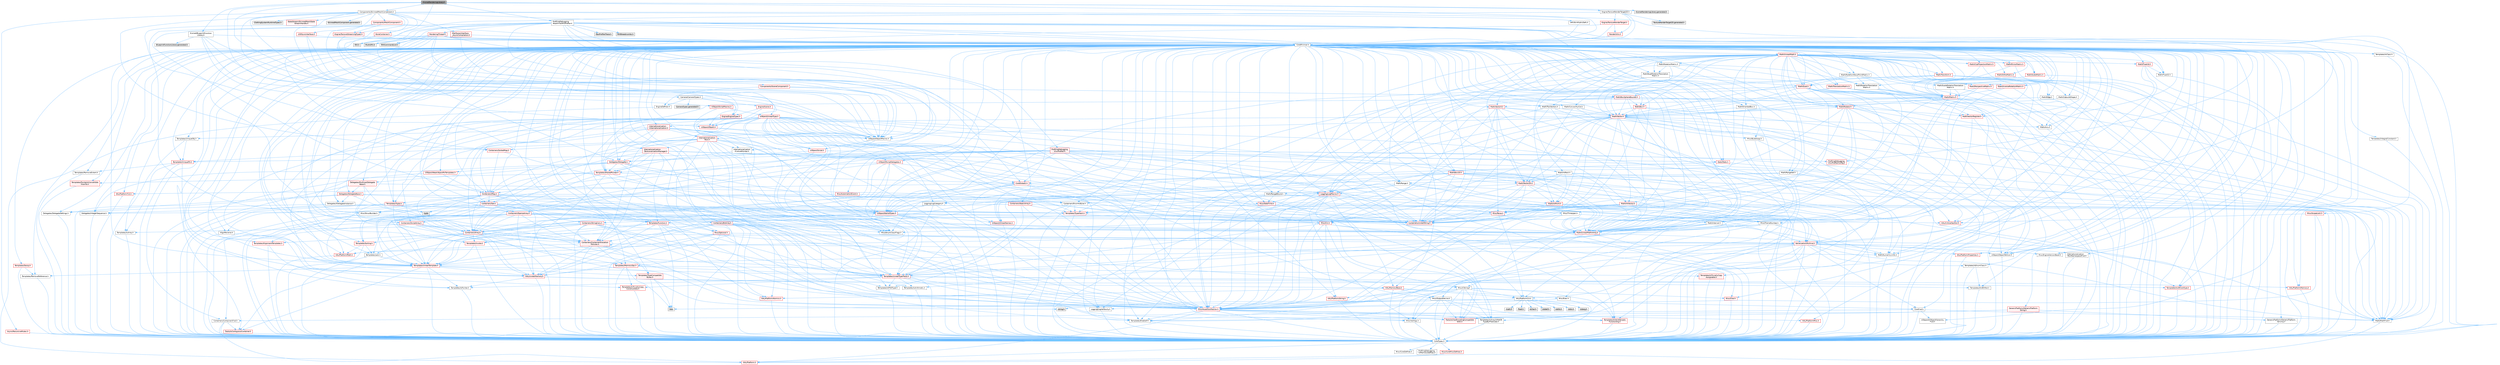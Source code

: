 digraph "KismetRenderingLibrary.h"
{
 // INTERACTIVE_SVG=YES
 // LATEX_PDF_SIZE
  bgcolor="transparent";
  edge [fontname=Helvetica,fontsize=10,labelfontname=Helvetica,labelfontsize=10];
  node [fontname=Helvetica,fontsize=10,shape=box,height=0.2,width=0.4];
  Node1 [id="Node000001",label="KismetRenderingLibrary.h",height=0.2,width=0.4,color="gray40", fillcolor="grey60", style="filled", fontcolor="black",tooltip=" "];
  Node1 -> Node2 [id="edge1_Node000001_Node000002",color="steelblue1",style="solid",tooltip=" "];
  Node2 [id="Node000002",label="CoreMinimal.h",height=0.2,width=0.4,color="grey40", fillcolor="white", style="filled",URL="$d7/d67/CoreMinimal_8h.html",tooltip=" "];
  Node2 -> Node3 [id="edge2_Node000002_Node000003",color="steelblue1",style="solid",tooltip=" "];
  Node3 [id="Node000003",label="CoreTypes.h",height=0.2,width=0.4,color="grey40", fillcolor="white", style="filled",URL="$dc/dec/CoreTypes_8h.html",tooltip=" "];
  Node3 -> Node4 [id="edge3_Node000003_Node000004",color="steelblue1",style="solid",tooltip=" "];
  Node4 [id="Node000004",label="HAL/Platform.h",height=0.2,width=0.4,color="red", fillcolor="#FFF0F0", style="filled",URL="$d9/dd0/Platform_8h.html",tooltip=" "];
  Node3 -> Node14 [id="edge4_Node000003_Node000014",color="steelblue1",style="solid",tooltip=" "];
  Node14 [id="Node000014",label="ProfilingDebugging\l/UMemoryDefines.h",height=0.2,width=0.4,color="grey40", fillcolor="white", style="filled",URL="$d2/da2/UMemoryDefines_8h.html",tooltip=" "];
  Node3 -> Node15 [id="edge5_Node000003_Node000015",color="steelblue1",style="solid",tooltip=" "];
  Node15 [id="Node000015",label="Misc/CoreMiscDefines.h",height=0.2,width=0.4,color="red", fillcolor="#FFF0F0", style="filled",URL="$da/d38/CoreMiscDefines_8h.html",tooltip=" "];
  Node15 -> Node4 [id="edge6_Node000015_Node000004",color="steelblue1",style="solid",tooltip=" "];
  Node3 -> Node16 [id="edge7_Node000003_Node000016",color="steelblue1",style="solid",tooltip=" "];
  Node16 [id="Node000016",label="Misc/CoreDefines.h",height=0.2,width=0.4,color="grey40", fillcolor="white", style="filled",URL="$d3/dd2/CoreDefines_8h.html",tooltip=" "];
  Node2 -> Node17 [id="edge8_Node000002_Node000017",color="steelblue1",style="solid",tooltip=" "];
  Node17 [id="Node000017",label="CoreFwd.h",height=0.2,width=0.4,color="grey40", fillcolor="white", style="filled",URL="$d1/d1e/CoreFwd_8h.html",tooltip=" "];
  Node17 -> Node3 [id="edge9_Node000017_Node000003",color="steelblue1",style="solid",tooltip=" "];
  Node17 -> Node18 [id="edge10_Node000017_Node000018",color="steelblue1",style="solid",tooltip=" "];
  Node18 [id="Node000018",label="Containers/ContainersFwd.h",height=0.2,width=0.4,color="grey40", fillcolor="white", style="filled",URL="$d4/d0a/ContainersFwd_8h.html",tooltip=" "];
  Node18 -> Node4 [id="edge11_Node000018_Node000004",color="steelblue1",style="solid",tooltip=" "];
  Node18 -> Node3 [id="edge12_Node000018_Node000003",color="steelblue1",style="solid",tooltip=" "];
  Node18 -> Node19 [id="edge13_Node000018_Node000019",color="steelblue1",style="solid",tooltip=" "];
  Node19 [id="Node000019",label="Traits/IsContiguousContainer.h",height=0.2,width=0.4,color="red", fillcolor="#FFF0F0", style="filled",URL="$d5/d3c/IsContiguousContainer_8h.html",tooltip=" "];
  Node19 -> Node3 [id="edge14_Node000019_Node000003",color="steelblue1",style="solid",tooltip=" "];
  Node17 -> Node22 [id="edge15_Node000017_Node000022",color="steelblue1",style="solid",tooltip=" "];
  Node22 [id="Node000022",label="Math/MathFwd.h",height=0.2,width=0.4,color="grey40", fillcolor="white", style="filled",URL="$d2/d10/MathFwd_8h.html",tooltip=" "];
  Node22 -> Node4 [id="edge16_Node000022_Node000004",color="steelblue1",style="solid",tooltip=" "];
  Node17 -> Node23 [id="edge17_Node000017_Node000023",color="steelblue1",style="solid",tooltip=" "];
  Node23 [id="Node000023",label="UObject/UObjectHierarchy\lFwd.h",height=0.2,width=0.4,color="grey40", fillcolor="white", style="filled",URL="$d3/d13/UObjectHierarchyFwd_8h.html",tooltip=" "];
  Node2 -> Node23 [id="edge18_Node000002_Node000023",color="steelblue1",style="solid",tooltip=" "];
  Node2 -> Node18 [id="edge19_Node000002_Node000018",color="steelblue1",style="solid",tooltip=" "];
  Node2 -> Node24 [id="edge20_Node000002_Node000024",color="steelblue1",style="solid",tooltip=" "];
  Node24 [id="Node000024",label="Misc/VarArgs.h",height=0.2,width=0.4,color="grey40", fillcolor="white", style="filled",URL="$d5/d6f/VarArgs_8h.html",tooltip=" "];
  Node24 -> Node3 [id="edge21_Node000024_Node000003",color="steelblue1",style="solid",tooltip=" "];
  Node2 -> Node25 [id="edge22_Node000002_Node000025",color="steelblue1",style="solid",tooltip=" "];
  Node25 [id="Node000025",label="Logging/LogVerbosity.h",height=0.2,width=0.4,color="grey40", fillcolor="white", style="filled",URL="$d2/d8f/LogVerbosity_8h.html",tooltip=" "];
  Node25 -> Node3 [id="edge23_Node000025_Node000003",color="steelblue1",style="solid",tooltip=" "];
  Node2 -> Node26 [id="edge24_Node000002_Node000026",color="steelblue1",style="solid",tooltip=" "];
  Node26 [id="Node000026",label="Misc/OutputDevice.h",height=0.2,width=0.4,color="grey40", fillcolor="white", style="filled",URL="$d7/d32/OutputDevice_8h.html",tooltip=" "];
  Node26 -> Node17 [id="edge25_Node000026_Node000017",color="steelblue1",style="solid",tooltip=" "];
  Node26 -> Node3 [id="edge26_Node000026_Node000003",color="steelblue1",style="solid",tooltip=" "];
  Node26 -> Node25 [id="edge27_Node000026_Node000025",color="steelblue1",style="solid",tooltip=" "];
  Node26 -> Node24 [id="edge28_Node000026_Node000024",color="steelblue1",style="solid",tooltip=" "];
  Node26 -> Node27 [id="edge29_Node000026_Node000027",color="steelblue1",style="solid",tooltip=" "];
  Node27 [id="Node000027",label="Templates/IsArrayOrRefOf\lTypeByPredicate.h",height=0.2,width=0.4,color="grey40", fillcolor="white", style="filled",URL="$d6/da1/IsArrayOrRefOfTypeByPredicate_8h.html",tooltip=" "];
  Node27 -> Node3 [id="edge30_Node000027_Node000003",color="steelblue1",style="solid",tooltip=" "];
  Node26 -> Node28 [id="edge31_Node000026_Node000028",color="steelblue1",style="solid",tooltip=" "];
  Node28 [id="Node000028",label="Templates/IsValidVariadic\lFunctionArg.h",height=0.2,width=0.4,color="red", fillcolor="#FFF0F0", style="filled",URL="$d0/dc8/IsValidVariadicFunctionArg_8h.html",tooltip=" "];
  Node28 -> Node3 [id="edge32_Node000028_Node000003",color="steelblue1",style="solid",tooltip=" "];
  Node26 -> Node30 [id="edge33_Node000026_Node000030",color="steelblue1",style="solid",tooltip=" "];
  Node30 [id="Node000030",label="Traits/IsCharEncodingCompatible\lWith.h",height=0.2,width=0.4,color="red", fillcolor="#FFF0F0", style="filled",URL="$df/dd1/IsCharEncodingCompatibleWith_8h.html",tooltip=" "];
  Node2 -> Node32 [id="edge34_Node000002_Node000032",color="steelblue1",style="solid",tooltip=" "];
  Node32 [id="Node000032",label="HAL/PlatformCrt.h",height=0.2,width=0.4,color="grey40", fillcolor="white", style="filled",URL="$d8/d75/PlatformCrt_8h.html",tooltip=" "];
  Node32 -> Node33 [id="edge35_Node000032_Node000033",color="steelblue1",style="solid",tooltip=" "];
  Node33 [id="Node000033",label="new",height=0.2,width=0.4,color="grey60", fillcolor="#E0E0E0", style="filled",tooltip=" "];
  Node32 -> Node34 [id="edge36_Node000032_Node000034",color="steelblue1",style="solid",tooltip=" "];
  Node34 [id="Node000034",label="wchar.h",height=0.2,width=0.4,color="grey60", fillcolor="#E0E0E0", style="filled",tooltip=" "];
  Node32 -> Node35 [id="edge37_Node000032_Node000035",color="steelblue1",style="solid",tooltip=" "];
  Node35 [id="Node000035",label="stddef.h",height=0.2,width=0.4,color="grey60", fillcolor="#E0E0E0", style="filled",tooltip=" "];
  Node32 -> Node36 [id="edge38_Node000032_Node000036",color="steelblue1",style="solid",tooltip=" "];
  Node36 [id="Node000036",label="stdlib.h",height=0.2,width=0.4,color="grey60", fillcolor="#E0E0E0", style="filled",tooltip=" "];
  Node32 -> Node37 [id="edge39_Node000032_Node000037",color="steelblue1",style="solid",tooltip=" "];
  Node37 [id="Node000037",label="stdio.h",height=0.2,width=0.4,color="grey60", fillcolor="#E0E0E0", style="filled",tooltip=" "];
  Node32 -> Node38 [id="edge40_Node000032_Node000038",color="steelblue1",style="solid",tooltip=" "];
  Node38 [id="Node000038",label="stdarg.h",height=0.2,width=0.4,color="grey60", fillcolor="#E0E0E0", style="filled",tooltip=" "];
  Node32 -> Node39 [id="edge41_Node000032_Node000039",color="steelblue1",style="solid",tooltip=" "];
  Node39 [id="Node000039",label="math.h",height=0.2,width=0.4,color="grey60", fillcolor="#E0E0E0", style="filled",tooltip=" "];
  Node32 -> Node40 [id="edge42_Node000032_Node000040",color="steelblue1",style="solid",tooltip=" "];
  Node40 [id="Node000040",label="float.h",height=0.2,width=0.4,color="grey60", fillcolor="#E0E0E0", style="filled",tooltip=" "];
  Node32 -> Node41 [id="edge43_Node000032_Node000041",color="steelblue1",style="solid",tooltip=" "];
  Node41 [id="Node000041",label="string.h",height=0.2,width=0.4,color="grey60", fillcolor="#E0E0E0", style="filled",tooltip=" "];
  Node2 -> Node42 [id="edge44_Node000002_Node000042",color="steelblue1",style="solid",tooltip=" "];
  Node42 [id="Node000042",label="HAL/PlatformMisc.h",height=0.2,width=0.4,color="red", fillcolor="#FFF0F0", style="filled",URL="$d0/df5/PlatformMisc_8h.html",tooltip=" "];
  Node42 -> Node3 [id="edge45_Node000042_Node000003",color="steelblue1",style="solid",tooltip=" "];
  Node2 -> Node61 [id="edge46_Node000002_Node000061",color="steelblue1",style="solid",tooltip=" "];
  Node61 [id="Node000061",label="Misc/AssertionMacros.h",height=0.2,width=0.4,color="red", fillcolor="#FFF0F0", style="filled",URL="$d0/dfa/AssertionMacros_8h.html",tooltip=" "];
  Node61 -> Node3 [id="edge47_Node000061_Node000003",color="steelblue1",style="solid",tooltip=" "];
  Node61 -> Node4 [id="edge48_Node000061_Node000004",color="steelblue1",style="solid",tooltip=" "];
  Node61 -> Node42 [id="edge49_Node000061_Node000042",color="steelblue1",style="solid",tooltip=" "];
  Node61 -> Node62 [id="edge50_Node000061_Node000062",color="steelblue1",style="solid",tooltip=" "];
  Node62 [id="Node000062",label="Templates/EnableIf.h",height=0.2,width=0.4,color="grey40", fillcolor="white", style="filled",URL="$d7/d60/EnableIf_8h.html",tooltip=" "];
  Node62 -> Node3 [id="edge51_Node000062_Node000003",color="steelblue1",style="solid",tooltip=" "];
  Node61 -> Node27 [id="edge52_Node000061_Node000027",color="steelblue1",style="solid",tooltip=" "];
  Node61 -> Node28 [id="edge53_Node000061_Node000028",color="steelblue1",style="solid",tooltip=" "];
  Node61 -> Node30 [id="edge54_Node000061_Node000030",color="steelblue1",style="solid",tooltip=" "];
  Node61 -> Node24 [id="edge55_Node000061_Node000024",color="steelblue1",style="solid",tooltip=" "];
  Node2 -> Node70 [id="edge56_Node000002_Node000070",color="steelblue1",style="solid",tooltip=" "];
  Node70 [id="Node000070",label="Templates/IsPointer.h",height=0.2,width=0.4,color="grey40", fillcolor="white", style="filled",URL="$d7/d05/IsPointer_8h.html",tooltip=" "];
  Node70 -> Node3 [id="edge57_Node000070_Node000003",color="steelblue1",style="solid",tooltip=" "];
  Node2 -> Node71 [id="edge58_Node000002_Node000071",color="steelblue1",style="solid",tooltip=" "];
  Node71 [id="Node000071",label="HAL/PlatformMemory.h",height=0.2,width=0.4,color="red", fillcolor="#FFF0F0", style="filled",URL="$de/d68/PlatformMemory_8h.html",tooltip=" "];
  Node71 -> Node3 [id="edge59_Node000071_Node000003",color="steelblue1",style="solid",tooltip=" "];
  Node2 -> Node54 [id="edge60_Node000002_Node000054",color="steelblue1",style="solid",tooltip=" "];
  Node54 [id="Node000054",label="HAL/PlatformAtomics.h",height=0.2,width=0.4,color="red", fillcolor="#FFF0F0", style="filled",URL="$d3/d36/PlatformAtomics_8h.html",tooltip=" "];
  Node54 -> Node3 [id="edge61_Node000054_Node000003",color="steelblue1",style="solid",tooltip=" "];
  Node2 -> Node76 [id="edge62_Node000002_Node000076",color="steelblue1",style="solid",tooltip=" "];
  Node76 [id="Node000076",label="Misc/Exec.h",height=0.2,width=0.4,color="grey40", fillcolor="white", style="filled",URL="$de/ddb/Exec_8h.html",tooltip=" "];
  Node76 -> Node3 [id="edge63_Node000076_Node000003",color="steelblue1",style="solid",tooltip=" "];
  Node76 -> Node61 [id="edge64_Node000076_Node000061",color="steelblue1",style="solid",tooltip=" "];
  Node2 -> Node77 [id="edge65_Node000002_Node000077",color="steelblue1",style="solid",tooltip=" "];
  Node77 [id="Node000077",label="HAL/MemoryBase.h",height=0.2,width=0.4,color="red", fillcolor="#FFF0F0", style="filled",URL="$d6/d9f/MemoryBase_8h.html",tooltip=" "];
  Node77 -> Node3 [id="edge66_Node000077_Node000003",color="steelblue1",style="solid",tooltip=" "];
  Node77 -> Node54 [id="edge67_Node000077_Node000054",color="steelblue1",style="solid",tooltip=" "];
  Node77 -> Node32 [id="edge68_Node000077_Node000032",color="steelblue1",style="solid",tooltip=" "];
  Node77 -> Node76 [id="edge69_Node000077_Node000076",color="steelblue1",style="solid",tooltip=" "];
  Node77 -> Node26 [id="edge70_Node000077_Node000026",color="steelblue1",style="solid",tooltip=" "];
  Node2 -> Node87 [id="edge71_Node000002_Node000087",color="steelblue1",style="solid",tooltip=" "];
  Node87 [id="Node000087",label="HAL/UnrealMemory.h",height=0.2,width=0.4,color="red", fillcolor="#FFF0F0", style="filled",URL="$d9/d96/UnrealMemory_8h.html",tooltip=" "];
  Node87 -> Node3 [id="edge72_Node000087_Node000003",color="steelblue1",style="solid",tooltip=" "];
  Node87 -> Node77 [id="edge73_Node000087_Node000077",color="steelblue1",style="solid",tooltip=" "];
  Node87 -> Node71 [id="edge74_Node000087_Node000071",color="steelblue1",style="solid",tooltip=" "];
  Node87 -> Node70 [id="edge75_Node000087_Node000070",color="steelblue1",style="solid",tooltip=" "];
  Node2 -> Node89 [id="edge76_Node000002_Node000089",color="steelblue1",style="solid",tooltip=" "];
  Node89 [id="Node000089",label="Templates/IsArithmetic.h",height=0.2,width=0.4,color="grey40", fillcolor="white", style="filled",URL="$d2/d5d/IsArithmetic_8h.html",tooltip=" "];
  Node89 -> Node3 [id="edge77_Node000089_Node000003",color="steelblue1",style="solid",tooltip=" "];
  Node2 -> Node83 [id="edge78_Node000002_Node000083",color="steelblue1",style="solid",tooltip=" "];
  Node83 [id="Node000083",label="Templates/AndOrNot.h",height=0.2,width=0.4,color="grey40", fillcolor="white", style="filled",URL="$db/d0a/AndOrNot_8h.html",tooltip=" "];
  Node83 -> Node3 [id="edge79_Node000083_Node000003",color="steelblue1",style="solid",tooltip=" "];
  Node2 -> Node90 [id="edge80_Node000002_Node000090",color="steelblue1",style="solid",tooltip=" "];
  Node90 [id="Node000090",label="Templates/IsPODType.h",height=0.2,width=0.4,color="grey40", fillcolor="white", style="filled",URL="$d7/db1/IsPODType_8h.html",tooltip=" "];
  Node90 -> Node3 [id="edge81_Node000090_Node000003",color="steelblue1",style="solid",tooltip=" "];
  Node2 -> Node91 [id="edge82_Node000002_Node000091",color="steelblue1",style="solid",tooltip=" "];
  Node91 [id="Node000091",label="Templates/IsUECoreType.h",height=0.2,width=0.4,color="red", fillcolor="#FFF0F0", style="filled",URL="$d1/db8/IsUECoreType_8h.html",tooltip=" "];
  Node91 -> Node3 [id="edge83_Node000091_Node000003",color="steelblue1",style="solid",tooltip=" "];
  Node2 -> Node84 [id="edge84_Node000002_Node000084",color="steelblue1",style="solid",tooltip=" "];
  Node84 [id="Node000084",label="Templates/IsTriviallyCopy\lConstructible.h",height=0.2,width=0.4,color="red", fillcolor="#FFF0F0", style="filled",URL="$d3/d78/IsTriviallyCopyConstructible_8h.html",tooltip=" "];
  Node84 -> Node3 [id="edge85_Node000084_Node000003",color="steelblue1",style="solid",tooltip=" "];
  Node2 -> Node92 [id="edge86_Node000002_Node000092",color="steelblue1",style="solid",tooltip=" "];
  Node92 [id="Node000092",label="Templates/UnrealTypeTraits.h",height=0.2,width=0.4,color="red", fillcolor="#FFF0F0", style="filled",URL="$d2/d2d/UnrealTypeTraits_8h.html",tooltip=" "];
  Node92 -> Node3 [id="edge87_Node000092_Node000003",color="steelblue1",style="solid",tooltip=" "];
  Node92 -> Node70 [id="edge88_Node000092_Node000070",color="steelblue1",style="solid",tooltip=" "];
  Node92 -> Node61 [id="edge89_Node000092_Node000061",color="steelblue1",style="solid",tooltip=" "];
  Node92 -> Node83 [id="edge90_Node000092_Node000083",color="steelblue1",style="solid",tooltip=" "];
  Node92 -> Node62 [id="edge91_Node000092_Node000062",color="steelblue1",style="solid",tooltip=" "];
  Node92 -> Node89 [id="edge92_Node000092_Node000089",color="steelblue1",style="solid",tooltip=" "];
  Node92 -> Node90 [id="edge93_Node000092_Node000090",color="steelblue1",style="solid",tooltip=" "];
  Node92 -> Node91 [id="edge94_Node000092_Node000091",color="steelblue1",style="solid",tooltip=" "];
  Node92 -> Node84 [id="edge95_Node000092_Node000084",color="steelblue1",style="solid",tooltip=" "];
  Node2 -> Node62 [id="edge96_Node000002_Node000062",color="steelblue1",style="solid",tooltip=" "];
  Node2 -> Node94 [id="edge97_Node000002_Node000094",color="steelblue1",style="solid",tooltip=" "];
  Node94 [id="Node000094",label="Templates/RemoveReference.h",height=0.2,width=0.4,color="grey40", fillcolor="white", style="filled",URL="$da/dbe/RemoveReference_8h.html",tooltip=" "];
  Node94 -> Node3 [id="edge98_Node000094_Node000003",color="steelblue1",style="solid",tooltip=" "];
  Node2 -> Node95 [id="edge99_Node000002_Node000095",color="steelblue1",style="solid",tooltip=" "];
  Node95 [id="Node000095",label="Templates/IntegralConstant.h",height=0.2,width=0.4,color="grey40", fillcolor="white", style="filled",URL="$db/d1b/IntegralConstant_8h.html",tooltip=" "];
  Node95 -> Node3 [id="edge100_Node000095_Node000003",color="steelblue1",style="solid",tooltip=" "];
  Node2 -> Node96 [id="edge101_Node000002_Node000096",color="steelblue1",style="solid",tooltip=" "];
  Node96 [id="Node000096",label="Templates/IsClass.h",height=0.2,width=0.4,color="grey40", fillcolor="white", style="filled",URL="$db/dcb/IsClass_8h.html",tooltip=" "];
  Node96 -> Node3 [id="edge102_Node000096_Node000003",color="steelblue1",style="solid",tooltip=" "];
  Node2 -> Node97 [id="edge103_Node000002_Node000097",color="steelblue1",style="solid",tooltip=" "];
  Node97 [id="Node000097",label="Templates/TypeCompatible\lBytes.h",height=0.2,width=0.4,color="red", fillcolor="#FFF0F0", style="filled",URL="$df/d0a/TypeCompatibleBytes_8h.html",tooltip=" "];
  Node97 -> Node3 [id="edge104_Node000097_Node000003",color="steelblue1",style="solid",tooltip=" "];
  Node97 -> Node41 [id="edge105_Node000097_Node000041",color="steelblue1",style="solid",tooltip=" "];
  Node97 -> Node33 [id="edge106_Node000097_Node000033",color="steelblue1",style="solid",tooltip=" "];
  Node2 -> Node19 [id="edge107_Node000002_Node000019",color="steelblue1",style="solid",tooltip=" "];
  Node2 -> Node98 [id="edge108_Node000002_Node000098",color="steelblue1",style="solid",tooltip=" "];
  Node98 [id="Node000098",label="Templates/UnrealTemplate.h",height=0.2,width=0.4,color="red", fillcolor="#FFF0F0", style="filled",URL="$d4/d24/UnrealTemplate_8h.html",tooltip=" "];
  Node98 -> Node3 [id="edge109_Node000098_Node000003",color="steelblue1",style="solid",tooltip=" "];
  Node98 -> Node70 [id="edge110_Node000098_Node000070",color="steelblue1",style="solid",tooltip=" "];
  Node98 -> Node87 [id="edge111_Node000098_Node000087",color="steelblue1",style="solid",tooltip=" "];
  Node98 -> Node92 [id="edge112_Node000098_Node000092",color="steelblue1",style="solid",tooltip=" "];
  Node98 -> Node94 [id="edge113_Node000098_Node000094",color="steelblue1",style="solid",tooltip=" "];
  Node98 -> Node97 [id="edge114_Node000098_Node000097",color="steelblue1",style="solid",tooltip=" "];
  Node98 -> Node19 [id="edge115_Node000098_Node000019",color="steelblue1",style="solid",tooltip=" "];
  Node2 -> Node47 [id="edge116_Node000002_Node000047",color="steelblue1",style="solid",tooltip=" "];
  Node47 [id="Node000047",label="Math/NumericLimits.h",height=0.2,width=0.4,color="grey40", fillcolor="white", style="filled",URL="$df/d1b/NumericLimits_8h.html",tooltip=" "];
  Node47 -> Node3 [id="edge117_Node000047_Node000003",color="steelblue1",style="solid",tooltip=" "];
  Node2 -> Node102 [id="edge118_Node000002_Node000102",color="steelblue1",style="solid",tooltip=" "];
  Node102 [id="Node000102",label="HAL/PlatformMath.h",height=0.2,width=0.4,color="red", fillcolor="#FFF0F0", style="filled",URL="$dc/d53/PlatformMath_8h.html",tooltip=" "];
  Node102 -> Node3 [id="edge119_Node000102_Node000003",color="steelblue1",style="solid",tooltip=" "];
  Node2 -> Node85 [id="edge120_Node000002_Node000085",color="steelblue1",style="solid",tooltip=" "];
  Node85 [id="Node000085",label="Templates/IsTriviallyCopy\lAssignable.h",height=0.2,width=0.4,color="red", fillcolor="#FFF0F0", style="filled",URL="$d2/df2/IsTriviallyCopyAssignable_8h.html",tooltip=" "];
  Node85 -> Node3 [id="edge121_Node000085_Node000003",color="steelblue1",style="solid",tooltip=" "];
  Node2 -> Node110 [id="edge122_Node000002_Node000110",color="steelblue1",style="solid",tooltip=" "];
  Node110 [id="Node000110",label="Templates/MemoryOps.h",height=0.2,width=0.4,color="red", fillcolor="#FFF0F0", style="filled",URL="$db/dea/MemoryOps_8h.html",tooltip=" "];
  Node110 -> Node3 [id="edge123_Node000110_Node000003",color="steelblue1",style="solid",tooltip=" "];
  Node110 -> Node87 [id="edge124_Node000110_Node000087",color="steelblue1",style="solid",tooltip=" "];
  Node110 -> Node85 [id="edge125_Node000110_Node000085",color="steelblue1",style="solid",tooltip=" "];
  Node110 -> Node84 [id="edge126_Node000110_Node000084",color="steelblue1",style="solid",tooltip=" "];
  Node110 -> Node92 [id="edge127_Node000110_Node000092",color="steelblue1",style="solid",tooltip=" "];
  Node110 -> Node33 [id="edge128_Node000110_Node000033",color="steelblue1",style="solid",tooltip=" "];
  Node2 -> Node111 [id="edge129_Node000002_Node000111",color="steelblue1",style="solid",tooltip=" "];
  Node111 [id="Node000111",label="Containers/ContainerAllocation\lPolicies.h",height=0.2,width=0.4,color="red", fillcolor="#FFF0F0", style="filled",URL="$d7/dff/ContainerAllocationPolicies_8h.html",tooltip=" "];
  Node111 -> Node3 [id="edge130_Node000111_Node000003",color="steelblue1",style="solid",tooltip=" "];
  Node111 -> Node111 [id="edge131_Node000111_Node000111",color="steelblue1",style="solid",tooltip=" "];
  Node111 -> Node102 [id="edge132_Node000111_Node000102",color="steelblue1",style="solid",tooltip=" "];
  Node111 -> Node87 [id="edge133_Node000111_Node000087",color="steelblue1",style="solid",tooltip=" "];
  Node111 -> Node47 [id="edge134_Node000111_Node000047",color="steelblue1",style="solid",tooltip=" "];
  Node111 -> Node61 [id="edge135_Node000111_Node000061",color="steelblue1",style="solid",tooltip=" "];
  Node111 -> Node110 [id="edge136_Node000111_Node000110",color="steelblue1",style="solid",tooltip=" "];
  Node111 -> Node97 [id="edge137_Node000111_Node000097",color="steelblue1",style="solid",tooltip=" "];
  Node2 -> Node114 [id="edge138_Node000002_Node000114",color="steelblue1",style="solid",tooltip=" "];
  Node114 [id="Node000114",label="Templates/IsEnumClass.h",height=0.2,width=0.4,color="grey40", fillcolor="white", style="filled",URL="$d7/d15/IsEnumClass_8h.html",tooltip=" "];
  Node114 -> Node3 [id="edge139_Node000114_Node000003",color="steelblue1",style="solid",tooltip=" "];
  Node114 -> Node83 [id="edge140_Node000114_Node000083",color="steelblue1",style="solid",tooltip=" "];
  Node2 -> Node115 [id="edge141_Node000002_Node000115",color="steelblue1",style="solid",tooltip=" "];
  Node115 [id="Node000115",label="HAL/PlatformProperties.h",height=0.2,width=0.4,color="red", fillcolor="#FFF0F0", style="filled",URL="$d9/db0/PlatformProperties_8h.html",tooltip=" "];
  Node115 -> Node3 [id="edge142_Node000115_Node000003",color="steelblue1",style="solid",tooltip=" "];
  Node2 -> Node118 [id="edge143_Node000002_Node000118",color="steelblue1",style="solid",tooltip=" "];
  Node118 [id="Node000118",label="Misc/EngineVersionBase.h",height=0.2,width=0.4,color="grey40", fillcolor="white", style="filled",URL="$d5/d2b/EngineVersionBase_8h.html",tooltip=" "];
  Node118 -> Node3 [id="edge144_Node000118_Node000003",color="steelblue1",style="solid",tooltip=" "];
  Node2 -> Node119 [id="edge145_Node000002_Node000119",color="steelblue1",style="solid",tooltip=" "];
  Node119 [id="Node000119",label="Internationalization\l/TextNamespaceFwd.h",height=0.2,width=0.4,color="grey40", fillcolor="white", style="filled",URL="$d8/d97/TextNamespaceFwd_8h.html",tooltip=" "];
  Node119 -> Node3 [id="edge146_Node000119_Node000003",color="steelblue1",style="solid",tooltip=" "];
  Node2 -> Node120 [id="edge147_Node000002_Node000120",color="steelblue1",style="solid",tooltip=" "];
  Node120 [id="Node000120",label="Serialization/Archive.h",height=0.2,width=0.4,color="red", fillcolor="#FFF0F0", style="filled",URL="$d7/d3b/Archive_8h.html",tooltip=" "];
  Node120 -> Node17 [id="edge148_Node000120_Node000017",color="steelblue1",style="solid",tooltip=" "];
  Node120 -> Node3 [id="edge149_Node000120_Node000003",color="steelblue1",style="solid",tooltip=" "];
  Node120 -> Node115 [id="edge150_Node000120_Node000115",color="steelblue1",style="solid",tooltip=" "];
  Node120 -> Node119 [id="edge151_Node000120_Node000119",color="steelblue1",style="solid",tooltip=" "];
  Node120 -> Node22 [id="edge152_Node000120_Node000022",color="steelblue1",style="solid",tooltip=" "];
  Node120 -> Node61 [id="edge153_Node000120_Node000061",color="steelblue1",style="solid",tooltip=" "];
  Node120 -> Node118 [id="edge154_Node000120_Node000118",color="steelblue1",style="solid",tooltip=" "];
  Node120 -> Node24 [id="edge155_Node000120_Node000024",color="steelblue1",style="solid",tooltip=" "];
  Node120 -> Node62 [id="edge156_Node000120_Node000062",color="steelblue1",style="solid",tooltip=" "];
  Node120 -> Node27 [id="edge157_Node000120_Node000027",color="steelblue1",style="solid",tooltip=" "];
  Node120 -> Node114 [id="edge158_Node000120_Node000114",color="steelblue1",style="solid",tooltip=" "];
  Node120 -> Node28 [id="edge159_Node000120_Node000028",color="steelblue1",style="solid",tooltip=" "];
  Node120 -> Node98 [id="edge160_Node000120_Node000098",color="steelblue1",style="solid",tooltip=" "];
  Node120 -> Node30 [id="edge161_Node000120_Node000030",color="steelblue1",style="solid",tooltip=" "];
  Node120 -> Node123 [id="edge162_Node000120_Node000123",color="steelblue1",style="solid",tooltip=" "];
  Node123 [id="Node000123",label="UObject/ObjectVersion.h",height=0.2,width=0.4,color="grey40", fillcolor="white", style="filled",URL="$da/d63/ObjectVersion_8h.html",tooltip=" "];
  Node123 -> Node3 [id="edge163_Node000123_Node000003",color="steelblue1",style="solid",tooltip=" "];
  Node2 -> Node124 [id="edge164_Node000002_Node000124",color="steelblue1",style="solid",tooltip=" "];
  Node124 [id="Node000124",label="Templates/Less.h",height=0.2,width=0.4,color="grey40", fillcolor="white", style="filled",URL="$de/dc8/Less_8h.html",tooltip=" "];
  Node124 -> Node3 [id="edge165_Node000124_Node000003",color="steelblue1",style="solid",tooltip=" "];
  Node124 -> Node98 [id="edge166_Node000124_Node000098",color="steelblue1",style="solid",tooltip=" "];
  Node2 -> Node125 [id="edge167_Node000002_Node000125",color="steelblue1",style="solid",tooltip=" "];
  Node125 [id="Node000125",label="Templates/Sorting.h",height=0.2,width=0.4,color="red", fillcolor="#FFF0F0", style="filled",URL="$d3/d9e/Sorting_8h.html",tooltip=" "];
  Node125 -> Node3 [id="edge168_Node000125_Node000003",color="steelblue1",style="solid",tooltip=" "];
  Node125 -> Node102 [id="edge169_Node000125_Node000102",color="steelblue1",style="solid",tooltip=" "];
  Node125 -> Node124 [id="edge170_Node000125_Node000124",color="steelblue1",style="solid",tooltip=" "];
  Node2 -> Node136 [id="edge171_Node000002_Node000136",color="steelblue1",style="solid",tooltip=" "];
  Node136 [id="Node000136",label="Misc/Char.h",height=0.2,width=0.4,color="red", fillcolor="#FFF0F0", style="filled",URL="$d0/d58/Char_8h.html",tooltip=" "];
  Node136 -> Node3 [id="edge172_Node000136_Node000003",color="steelblue1",style="solid",tooltip=" "];
  Node2 -> Node139 [id="edge173_Node000002_Node000139",color="steelblue1",style="solid",tooltip=" "];
  Node139 [id="Node000139",label="GenericPlatform/GenericPlatform\lStricmp.h",height=0.2,width=0.4,color="grey40", fillcolor="white", style="filled",URL="$d2/d86/GenericPlatformStricmp_8h.html",tooltip=" "];
  Node139 -> Node3 [id="edge174_Node000139_Node000003",color="steelblue1",style="solid",tooltip=" "];
  Node2 -> Node140 [id="edge175_Node000002_Node000140",color="steelblue1",style="solid",tooltip=" "];
  Node140 [id="Node000140",label="GenericPlatform/GenericPlatform\lString.h",height=0.2,width=0.4,color="red", fillcolor="#FFF0F0", style="filled",URL="$dd/d20/GenericPlatformString_8h.html",tooltip=" "];
  Node140 -> Node3 [id="edge176_Node000140_Node000003",color="steelblue1",style="solid",tooltip=" "];
  Node140 -> Node139 [id="edge177_Node000140_Node000139",color="steelblue1",style="solid",tooltip=" "];
  Node140 -> Node62 [id="edge178_Node000140_Node000062",color="steelblue1",style="solid",tooltip=" "];
  Node140 -> Node30 [id="edge179_Node000140_Node000030",color="steelblue1",style="solid",tooltip=" "];
  Node2 -> Node73 [id="edge180_Node000002_Node000073",color="steelblue1",style="solid",tooltip=" "];
  Node73 [id="Node000073",label="HAL/PlatformString.h",height=0.2,width=0.4,color="red", fillcolor="#FFF0F0", style="filled",URL="$db/db5/PlatformString_8h.html",tooltip=" "];
  Node73 -> Node3 [id="edge181_Node000073_Node000003",color="steelblue1",style="solid",tooltip=" "];
  Node2 -> Node143 [id="edge182_Node000002_Node000143",color="steelblue1",style="solid",tooltip=" "];
  Node143 [id="Node000143",label="Misc/CString.h",height=0.2,width=0.4,color="grey40", fillcolor="white", style="filled",URL="$d2/d49/CString_8h.html",tooltip=" "];
  Node143 -> Node3 [id="edge183_Node000143_Node000003",color="steelblue1",style="solid",tooltip=" "];
  Node143 -> Node32 [id="edge184_Node000143_Node000032",color="steelblue1",style="solid",tooltip=" "];
  Node143 -> Node73 [id="edge185_Node000143_Node000073",color="steelblue1",style="solid",tooltip=" "];
  Node143 -> Node61 [id="edge186_Node000143_Node000061",color="steelblue1",style="solid",tooltip=" "];
  Node143 -> Node136 [id="edge187_Node000143_Node000136",color="steelblue1",style="solid",tooltip=" "];
  Node143 -> Node24 [id="edge188_Node000143_Node000024",color="steelblue1",style="solid",tooltip=" "];
  Node143 -> Node27 [id="edge189_Node000143_Node000027",color="steelblue1",style="solid",tooltip=" "];
  Node143 -> Node28 [id="edge190_Node000143_Node000028",color="steelblue1",style="solid",tooltip=" "];
  Node143 -> Node30 [id="edge191_Node000143_Node000030",color="steelblue1",style="solid",tooltip=" "];
  Node2 -> Node144 [id="edge192_Node000002_Node000144",color="steelblue1",style="solid",tooltip=" "];
  Node144 [id="Node000144",label="Misc/Crc.h",height=0.2,width=0.4,color="red", fillcolor="#FFF0F0", style="filled",URL="$d4/dd2/Crc_8h.html",tooltip=" "];
  Node144 -> Node3 [id="edge193_Node000144_Node000003",color="steelblue1",style="solid",tooltip=" "];
  Node144 -> Node73 [id="edge194_Node000144_Node000073",color="steelblue1",style="solid",tooltip=" "];
  Node144 -> Node61 [id="edge195_Node000144_Node000061",color="steelblue1",style="solid",tooltip=" "];
  Node144 -> Node143 [id="edge196_Node000144_Node000143",color="steelblue1",style="solid",tooltip=" "];
  Node144 -> Node136 [id="edge197_Node000144_Node000136",color="steelblue1",style="solid",tooltip=" "];
  Node144 -> Node92 [id="edge198_Node000144_Node000092",color="steelblue1",style="solid",tooltip=" "];
  Node2 -> Node135 [id="edge199_Node000002_Node000135",color="steelblue1",style="solid",tooltip=" "];
  Node135 [id="Node000135",label="Math/UnrealMathUtility.h",height=0.2,width=0.4,color="red", fillcolor="#FFF0F0", style="filled",URL="$db/db8/UnrealMathUtility_8h.html",tooltip=" "];
  Node135 -> Node3 [id="edge200_Node000135_Node000003",color="steelblue1",style="solid",tooltip=" "];
  Node135 -> Node61 [id="edge201_Node000135_Node000061",color="steelblue1",style="solid",tooltip=" "];
  Node135 -> Node102 [id="edge202_Node000135_Node000102",color="steelblue1",style="solid",tooltip=" "];
  Node135 -> Node22 [id="edge203_Node000135_Node000022",color="steelblue1",style="solid",tooltip=" "];
  Node2 -> Node145 [id="edge204_Node000002_Node000145",color="steelblue1",style="solid",tooltip=" "];
  Node145 [id="Node000145",label="Containers/UnrealString.h",height=0.2,width=0.4,color="red", fillcolor="#FFF0F0", style="filled",URL="$d5/dba/UnrealString_8h.html",tooltip=" "];
  Node2 -> Node149 [id="edge205_Node000002_Node000149",color="steelblue1",style="solid",tooltip=" "];
  Node149 [id="Node000149",label="Containers/Array.h",height=0.2,width=0.4,color="red", fillcolor="#FFF0F0", style="filled",URL="$df/dd0/Array_8h.html",tooltip=" "];
  Node149 -> Node3 [id="edge206_Node000149_Node000003",color="steelblue1",style="solid",tooltip=" "];
  Node149 -> Node61 [id="edge207_Node000149_Node000061",color="steelblue1",style="solid",tooltip=" "];
  Node149 -> Node87 [id="edge208_Node000149_Node000087",color="steelblue1",style="solid",tooltip=" "];
  Node149 -> Node92 [id="edge209_Node000149_Node000092",color="steelblue1",style="solid",tooltip=" "];
  Node149 -> Node98 [id="edge210_Node000149_Node000098",color="steelblue1",style="solid",tooltip=" "];
  Node149 -> Node111 [id="edge211_Node000149_Node000111",color="steelblue1",style="solid",tooltip=" "];
  Node149 -> Node120 [id="edge212_Node000149_Node000120",color="steelblue1",style="solid",tooltip=" "];
  Node149 -> Node128 [id="edge213_Node000149_Node000128",color="steelblue1",style="solid",tooltip=" "];
  Node128 [id="Node000128",label="Templates/Invoke.h",height=0.2,width=0.4,color="red", fillcolor="#FFF0F0", style="filled",URL="$d7/deb/Invoke_8h.html",tooltip=" "];
  Node128 -> Node3 [id="edge214_Node000128_Node000003",color="steelblue1",style="solid",tooltip=" "];
  Node128 -> Node98 [id="edge215_Node000128_Node000098",color="steelblue1",style="solid",tooltip=" "];
  Node149 -> Node124 [id="edge216_Node000149_Node000124",color="steelblue1",style="solid",tooltip=" "];
  Node149 -> Node125 [id="edge217_Node000149_Node000125",color="steelblue1",style="solid",tooltip=" "];
  Node149 -> Node172 [id="edge218_Node000149_Node000172",color="steelblue1",style="solid",tooltip=" "];
  Node172 [id="Node000172",label="Templates/AlignmentTemplates.h",height=0.2,width=0.4,color="red", fillcolor="#FFF0F0", style="filled",URL="$dd/d32/AlignmentTemplates_8h.html",tooltip=" "];
  Node172 -> Node3 [id="edge219_Node000172_Node000003",color="steelblue1",style="solid",tooltip=" "];
  Node172 -> Node70 [id="edge220_Node000172_Node000070",color="steelblue1",style="solid",tooltip=" "];
  Node2 -> Node173 [id="edge221_Node000002_Node000173",color="steelblue1",style="solid",tooltip=" "];
  Node173 [id="Node000173",label="Misc/FrameNumber.h",height=0.2,width=0.4,color="grey40", fillcolor="white", style="filled",URL="$dd/dbd/FrameNumber_8h.html",tooltip=" "];
  Node173 -> Node3 [id="edge222_Node000173_Node000003",color="steelblue1",style="solid",tooltip=" "];
  Node173 -> Node47 [id="edge223_Node000173_Node000047",color="steelblue1",style="solid",tooltip=" "];
  Node173 -> Node135 [id="edge224_Node000173_Node000135",color="steelblue1",style="solid",tooltip=" "];
  Node173 -> Node62 [id="edge225_Node000173_Node000062",color="steelblue1",style="solid",tooltip=" "];
  Node173 -> Node92 [id="edge226_Node000173_Node000092",color="steelblue1",style="solid",tooltip=" "];
  Node2 -> Node174 [id="edge227_Node000002_Node000174",color="steelblue1",style="solid",tooltip=" "];
  Node174 [id="Node000174",label="Misc/Timespan.h",height=0.2,width=0.4,color="grey40", fillcolor="white", style="filled",URL="$da/dd9/Timespan_8h.html",tooltip=" "];
  Node174 -> Node3 [id="edge228_Node000174_Node000003",color="steelblue1",style="solid",tooltip=" "];
  Node174 -> Node175 [id="edge229_Node000174_Node000175",color="steelblue1",style="solid",tooltip=" "];
  Node175 [id="Node000175",label="Math/Interval.h",height=0.2,width=0.4,color="grey40", fillcolor="white", style="filled",URL="$d1/d55/Interval_8h.html",tooltip=" "];
  Node175 -> Node3 [id="edge230_Node000175_Node000003",color="steelblue1",style="solid",tooltip=" "];
  Node175 -> Node89 [id="edge231_Node000175_Node000089",color="steelblue1",style="solid",tooltip=" "];
  Node175 -> Node92 [id="edge232_Node000175_Node000092",color="steelblue1",style="solid",tooltip=" "];
  Node175 -> Node47 [id="edge233_Node000175_Node000047",color="steelblue1",style="solid",tooltip=" "];
  Node175 -> Node135 [id="edge234_Node000175_Node000135",color="steelblue1",style="solid",tooltip=" "];
  Node174 -> Node135 [id="edge235_Node000174_Node000135",color="steelblue1",style="solid",tooltip=" "];
  Node174 -> Node61 [id="edge236_Node000174_Node000061",color="steelblue1",style="solid",tooltip=" "];
  Node2 -> Node176 [id="edge237_Node000002_Node000176",color="steelblue1",style="solid",tooltip=" "];
  Node176 [id="Node000176",label="Containers/StringConv.h",height=0.2,width=0.4,color="red", fillcolor="#FFF0F0", style="filled",URL="$d3/ddf/StringConv_8h.html",tooltip=" "];
  Node176 -> Node3 [id="edge238_Node000176_Node000003",color="steelblue1",style="solid",tooltip=" "];
  Node176 -> Node61 [id="edge239_Node000176_Node000061",color="steelblue1",style="solid",tooltip=" "];
  Node176 -> Node111 [id="edge240_Node000176_Node000111",color="steelblue1",style="solid",tooltip=" "];
  Node176 -> Node149 [id="edge241_Node000176_Node000149",color="steelblue1",style="solid",tooltip=" "];
  Node176 -> Node143 [id="edge242_Node000176_Node000143",color="steelblue1",style="solid",tooltip=" "];
  Node176 -> Node177 [id="edge243_Node000176_Node000177",color="steelblue1",style="solid",tooltip=" "];
  Node177 [id="Node000177",label="Templates/IsArray.h",height=0.2,width=0.4,color="grey40", fillcolor="white", style="filled",URL="$d8/d8d/IsArray_8h.html",tooltip=" "];
  Node177 -> Node3 [id="edge244_Node000177_Node000003",color="steelblue1",style="solid",tooltip=" "];
  Node176 -> Node98 [id="edge245_Node000176_Node000098",color="steelblue1",style="solid",tooltip=" "];
  Node176 -> Node92 [id="edge246_Node000176_Node000092",color="steelblue1",style="solid",tooltip=" "];
  Node176 -> Node30 [id="edge247_Node000176_Node000030",color="steelblue1",style="solid",tooltip=" "];
  Node176 -> Node19 [id="edge248_Node000176_Node000019",color="steelblue1",style="solid",tooltip=" "];
  Node2 -> Node178 [id="edge249_Node000002_Node000178",color="steelblue1",style="solid",tooltip=" "];
  Node178 [id="Node000178",label="UObject/UnrealNames.h",height=0.2,width=0.4,color="red", fillcolor="#FFF0F0", style="filled",URL="$d8/db1/UnrealNames_8h.html",tooltip=" "];
  Node178 -> Node3 [id="edge250_Node000178_Node000003",color="steelblue1",style="solid",tooltip=" "];
  Node2 -> Node180 [id="edge251_Node000002_Node000180",color="steelblue1",style="solid",tooltip=" "];
  Node180 [id="Node000180",label="UObject/NameTypes.h",height=0.2,width=0.4,color="red", fillcolor="#FFF0F0", style="filled",URL="$d6/d35/NameTypes_8h.html",tooltip=" "];
  Node180 -> Node3 [id="edge252_Node000180_Node000003",color="steelblue1",style="solid",tooltip=" "];
  Node180 -> Node61 [id="edge253_Node000180_Node000061",color="steelblue1",style="solid",tooltip=" "];
  Node180 -> Node87 [id="edge254_Node000180_Node000087",color="steelblue1",style="solid",tooltip=" "];
  Node180 -> Node92 [id="edge255_Node000180_Node000092",color="steelblue1",style="solid",tooltip=" "];
  Node180 -> Node98 [id="edge256_Node000180_Node000098",color="steelblue1",style="solid",tooltip=" "];
  Node180 -> Node145 [id="edge257_Node000180_Node000145",color="steelblue1",style="solid",tooltip=" "];
  Node180 -> Node181 [id="edge258_Node000180_Node000181",color="steelblue1",style="solid",tooltip=" "];
  Node181 [id="Node000181",label="HAL/CriticalSection.h",height=0.2,width=0.4,color="red", fillcolor="#FFF0F0", style="filled",URL="$d6/d90/CriticalSection_8h.html",tooltip=" "];
  Node180 -> Node176 [id="edge259_Node000180_Node000176",color="steelblue1",style="solid",tooltip=" "];
  Node180 -> Node178 [id="edge260_Node000180_Node000178",color="steelblue1",style="solid",tooltip=" "];
  Node2 -> Node188 [id="edge261_Node000002_Node000188",color="steelblue1",style="solid",tooltip=" "];
  Node188 [id="Node000188",label="Misc/Parse.h",height=0.2,width=0.4,color="red", fillcolor="#FFF0F0", style="filled",URL="$dc/d71/Parse_8h.html",tooltip=" "];
  Node188 -> Node145 [id="edge262_Node000188_Node000145",color="steelblue1",style="solid",tooltip=" "];
  Node188 -> Node3 [id="edge263_Node000188_Node000003",color="steelblue1",style="solid",tooltip=" "];
  Node188 -> Node32 [id="edge264_Node000188_Node000032",color="steelblue1",style="solid",tooltip=" "];
  Node188 -> Node49 [id="edge265_Node000188_Node000049",color="steelblue1",style="solid",tooltip=" "];
  Node49 [id="Node000049",label="Misc/EnumClassFlags.h",height=0.2,width=0.4,color="grey40", fillcolor="white", style="filled",URL="$d8/de7/EnumClassFlags_8h.html",tooltip=" "];
  Node188 -> Node189 [id="edge266_Node000188_Node000189",color="steelblue1",style="solid",tooltip=" "];
  Node189 [id="Node000189",label="Templates/Function.h",height=0.2,width=0.4,color="red", fillcolor="#FFF0F0", style="filled",URL="$df/df5/Function_8h.html",tooltip=" "];
  Node189 -> Node3 [id="edge267_Node000189_Node000003",color="steelblue1",style="solid",tooltip=" "];
  Node189 -> Node61 [id="edge268_Node000189_Node000061",color="steelblue1",style="solid",tooltip=" "];
  Node189 -> Node87 [id="edge269_Node000189_Node000087",color="steelblue1",style="solid",tooltip=" "];
  Node189 -> Node92 [id="edge270_Node000189_Node000092",color="steelblue1",style="solid",tooltip=" "];
  Node189 -> Node128 [id="edge271_Node000189_Node000128",color="steelblue1",style="solid",tooltip=" "];
  Node189 -> Node98 [id="edge272_Node000189_Node000098",color="steelblue1",style="solid",tooltip=" "];
  Node189 -> Node135 [id="edge273_Node000189_Node000135",color="steelblue1",style="solid",tooltip=" "];
  Node189 -> Node33 [id="edge274_Node000189_Node000033",color="steelblue1",style="solid",tooltip=" "];
  Node2 -> Node172 [id="edge275_Node000002_Node000172",color="steelblue1",style="solid",tooltip=" "];
  Node2 -> Node191 [id="edge276_Node000002_Node000191",color="steelblue1",style="solid",tooltip=" "];
  Node191 [id="Node000191",label="Misc/StructBuilder.h",height=0.2,width=0.4,color="grey40", fillcolor="white", style="filled",URL="$d9/db3/StructBuilder_8h.html",tooltip=" "];
  Node191 -> Node3 [id="edge277_Node000191_Node000003",color="steelblue1",style="solid",tooltip=" "];
  Node191 -> Node135 [id="edge278_Node000191_Node000135",color="steelblue1",style="solid",tooltip=" "];
  Node191 -> Node172 [id="edge279_Node000191_Node000172",color="steelblue1",style="solid",tooltip=" "];
  Node2 -> Node104 [id="edge280_Node000002_Node000104",color="steelblue1",style="solid",tooltip=" "];
  Node104 [id="Node000104",label="Templates/Decay.h",height=0.2,width=0.4,color="red", fillcolor="#FFF0F0", style="filled",URL="$dd/d0f/Decay_8h.html",tooltip=" "];
  Node104 -> Node3 [id="edge281_Node000104_Node000003",color="steelblue1",style="solid",tooltip=" "];
  Node104 -> Node94 [id="edge282_Node000104_Node000094",color="steelblue1",style="solid",tooltip=" "];
  Node2 -> Node192 [id="edge283_Node000002_Node000192",color="steelblue1",style="solid",tooltip=" "];
  Node192 [id="Node000192",label="Templates/PointerIsConvertible\lFromTo.h",height=0.2,width=0.4,color="red", fillcolor="#FFF0F0", style="filled",URL="$d6/d65/PointerIsConvertibleFromTo_8h.html",tooltip=" "];
  Node192 -> Node3 [id="edge284_Node000192_Node000003",color="steelblue1",style="solid",tooltip=" "];
  Node2 -> Node128 [id="edge285_Node000002_Node000128",color="steelblue1",style="solid",tooltip=" "];
  Node2 -> Node189 [id="edge286_Node000002_Node000189",color="steelblue1",style="solid",tooltip=" "];
  Node2 -> Node161 [id="edge287_Node000002_Node000161",color="steelblue1",style="solid",tooltip=" "];
  Node161 [id="Node000161",label="Templates/TypeHash.h",height=0.2,width=0.4,color="red", fillcolor="#FFF0F0", style="filled",URL="$d1/d62/TypeHash_8h.html",tooltip=" "];
  Node161 -> Node3 [id="edge288_Node000161_Node000003",color="steelblue1",style="solid",tooltip=" "];
  Node161 -> Node144 [id="edge289_Node000161_Node000144",color="steelblue1",style="solid",tooltip=" "];
  Node2 -> Node193 [id="edge290_Node000002_Node000193",color="steelblue1",style="solid",tooltip=" "];
  Node193 [id="Node000193",label="Containers/ScriptArray.h",height=0.2,width=0.4,color="red", fillcolor="#FFF0F0", style="filled",URL="$dc/daf/ScriptArray_8h.html",tooltip=" "];
  Node193 -> Node3 [id="edge291_Node000193_Node000003",color="steelblue1",style="solid",tooltip=" "];
  Node193 -> Node61 [id="edge292_Node000193_Node000061",color="steelblue1",style="solid",tooltip=" "];
  Node193 -> Node87 [id="edge293_Node000193_Node000087",color="steelblue1",style="solid",tooltip=" "];
  Node193 -> Node111 [id="edge294_Node000193_Node000111",color="steelblue1",style="solid",tooltip=" "];
  Node193 -> Node149 [id="edge295_Node000193_Node000149",color="steelblue1",style="solid",tooltip=" "];
  Node2 -> Node194 [id="edge296_Node000002_Node000194",color="steelblue1",style="solid",tooltip=" "];
  Node194 [id="Node000194",label="Containers/BitArray.h",height=0.2,width=0.4,color="red", fillcolor="#FFF0F0", style="filled",URL="$d1/de4/BitArray_8h.html",tooltip=" "];
  Node194 -> Node111 [id="edge297_Node000194_Node000111",color="steelblue1",style="solid",tooltip=" "];
  Node194 -> Node3 [id="edge298_Node000194_Node000003",color="steelblue1",style="solid",tooltip=" "];
  Node194 -> Node54 [id="edge299_Node000194_Node000054",color="steelblue1",style="solid",tooltip=" "];
  Node194 -> Node87 [id="edge300_Node000194_Node000087",color="steelblue1",style="solid",tooltip=" "];
  Node194 -> Node135 [id="edge301_Node000194_Node000135",color="steelblue1",style="solid",tooltip=" "];
  Node194 -> Node61 [id="edge302_Node000194_Node000061",color="steelblue1",style="solid",tooltip=" "];
  Node194 -> Node49 [id="edge303_Node000194_Node000049",color="steelblue1",style="solid",tooltip=" "];
  Node194 -> Node120 [id="edge304_Node000194_Node000120",color="steelblue1",style="solid",tooltip=" "];
  Node194 -> Node62 [id="edge305_Node000194_Node000062",color="steelblue1",style="solid",tooltip=" "];
  Node194 -> Node128 [id="edge306_Node000194_Node000128",color="steelblue1",style="solid",tooltip=" "];
  Node194 -> Node98 [id="edge307_Node000194_Node000098",color="steelblue1",style="solid",tooltip=" "];
  Node194 -> Node92 [id="edge308_Node000194_Node000092",color="steelblue1",style="solid",tooltip=" "];
  Node2 -> Node195 [id="edge309_Node000002_Node000195",color="steelblue1",style="solid",tooltip=" "];
  Node195 [id="Node000195",label="Containers/SparseArray.h",height=0.2,width=0.4,color="red", fillcolor="#FFF0F0", style="filled",URL="$d5/dbf/SparseArray_8h.html",tooltip=" "];
  Node195 -> Node3 [id="edge310_Node000195_Node000003",color="steelblue1",style="solid",tooltip=" "];
  Node195 -> Node61 [id="edge311_Node000195_Node000061",color="steelblue1",style="solid",tooltip=" "];
  Node195 -> Node87 [id="edge312_Node000195_Node000087",color="steelblue1",style="solid",tooltip=" "];
  Node195 -> Node92 [id="edge313_Node000195_Node000092",color="steelblue1",style="solid",tooltip=" "];
  Node195 -> Node98 [id="edge314_Node000195_Node000098",color="steelblue1",style="solid",tooltip=" "];
  Node195 -> Node111 [id="edge315_Node000195_Node000111",color="steelblue1",style="solid",tooltip=" "];
  Node195 -> Node124 [id="edge316_Node000195_Node000124",color="steelblue1",style="solid",tooltip=" "];
  Node195 -> Node149 [id="edge317_Node000195_Node000149",color="steelblue1",style="solid",tooltip=" "];
  Node195 -> Node135 [id="edge318_Node000195_Node000135",color="steelblue1",style="solid",tooltip=" "];
  Node195 -> Node193 [id="edge319_Node000195_Node000193",color="steelblue1",style="solid",tooltip=" "];
  Node195 -> Node194 [id="edge320_Node000195_Node000194",color="steelblue1",style="solid",tooltip=" "];
  Node195 -> Node145 [id="edge321_Node000195_Node000145",color="steelblue1",style="solid",tooltip=" "];
  Node2 -> Node211 [id="edge322_Node000002_Node000211",color="steelblue1",style="solid",tooltip=" "];
  Node211 [id="Node000211",label="Containers/Set.h",height=0.2,width=0.4,color="red", fillcolor="#FFF0F0", style="filled",URL="$d4/d45/Set_8h.html",tooltip=" "];
  Node211 -> Node111 [id="edge323_Node000211_Node000111",color="steelblue1",style="solid",tooltip=" "];
  Node211 -> Node195 [id="edge324_Node000211_Node000195",color="steelblue1",style="solid",tooltip=" "];
  Node211 -> Node18 [id="edge325_Node000211_Node000018",color="steelblue1",style="solid",tooltip=" "];
  Node211 -> Node135 [id="edge326_Node000211_Node000135",color="steelblue1",style="solid",tooltip=" "];
  Node211 -> Node61 [id="edge327_Node000211_Node000061",color="steelblue1",style="solid",tooltip=" "];
  Node211 -> Node191 [id="edge328_Node000211_Node000191",color="steelblue1",style="solid",tooltip=" "];
  Node211 -> Node189 [id="edge329_Node000211_Node000189",color="steelblue1",style="solid",tooltip=" "];
  Node211 -> Node125 [id="edge330_Node000211_Node000125",color="steelblue1",style="solid",tooltip=" "];
  Node211 -> Node161 [id="edge331_Node000211_Node000161",color="steelblue1",style="solid",tooltip=" "];
  Node211 -> Node98 [id="edge332_Node000211_Node000098",color="steelblue1",style="solid",tooltip=" "];
  Node2 -> Node214 [id="edge333_Node000002_Node000214",color="steelblue1",style="solid",tooltip=" "];
  Node214 [id="Node000214",label="Algo/Reverse.h",height=0.2,width=0.4,color="grey40", fillcolor="white", style="filled",URL="$d5/d93/Reverse_8h.html",tooltip=" "];
  Node214 -> Node3 [id="edge334_Node000214_Node000003",color="steelblue1",style="solid",tooltip=" "];
  Node214 -> Node98 [id="edge335_Node000214_Node000098",color="steelblue1",style="solid",tooltip=" "];
  Node2 -> Node215 [id="edge336_Node000002_Node000215",color="steelblue1",style="solid",tooltip=" "];
  Node215 [id="Node000215",label="Containers/Map.h",height=0.2,width=0.4,color="red", fillcolor="#FFF0F0", style="filled",URL="$df/d79/Map_8h.html",tooltip=" "];
  Node215 -> Node3 [id="edge337_Node000215_Node000003",color="steelblue1",style="solid",tooltip=" "];
  Node215 -> Node214 [id="edge338_Node000215_Node000214",color="steelblue1",style="solid",tooltip=" "];
  Node215 -> Node211 [id="edge339_Node000215_Node000211",color="steelblue1",style="solid",tooltip=" "];
  Node215 -> Node145 [id="edge340_Node000215_Node000145",color="steelblue1",style="solid",tooltip=" "];
  Node215 -> Node61 [id="edge341_Node000215_Node000061",color="steelblue1",style="solid",tooltip=" "];
  Node215 -> Node191 [id="edge342_Node000215_Node000191",color="steelblue1",style="solid",tooltip=" "];
  Node215 -> Node189 [id="edge343_Node000215_Node000189",color="steelblue1",style="solid",tooltip=" "];
  Node215 -> Node125 [id="edge344_Node000215_Node000125",color="steelblue1",style="solid",tooltip=" "];
  Node215 -> Node216 [id="edge345_Node000215_Node000216",color="steelblue1",style="solid",tooltip=" "];
  Node216 [id="Node000216",label="Templates/Tuple.h",height=0.2,width=0.4,color="red", fillcolor="#FFF0F0", style="filled",URL="$d2/d4f/Tuple_8h.html",tooltip=" "];
  Node216 -> Node3 [id="edge346_Node000216_Node000003",color="steelblue1",style="solid",tooltip=" "];
  Node216 -> Node98 [id="edge347_Node000216_Node000098",color="steelblue1",style="solid",tooltip=" "];
  Node216 -> Node217 [id="edge348_Node000216_Node000217",color="steelblue1",style="solid",tooltip=" "];
  Node217 [id="Node000217",label="Delegates/IntegerSequence.h",height=0.2,width=0.4,color="grey40", fillcolor="white", style="filled",URL="$d2/dcc/IntegerSequence_8h.html",tooltip=" "];
  Node217 -> Node3 [id="edge349_Node000217_Node000003",color="steelblue1",style="solid",tooltip=" "];
  Node216 -> Node128 [id="edge350_Node000216_Node000128",color="steelblue1",style="solid",tooltip=" "];
  Node216 -> Node161 [id="edge351_Node000216_Node000161",color="steelblue1",style="solid",tooltip=" "];
  Node216 -> Node218 [id="edge352_Node000216_Node000218",color="steelblue1",style="solid",tooltip=" "];
  Node218 [id="Node000218",label="tuple",height=0.2,width=0.4,color="grey60", fillcolor="#E0E0E0", style="filled",tooltip=" "];
  Node215 -> Node98 [id="edge353_Node000215_Node000098",color="steelblue1",style="solid",tooltip=" "];
  Node215 -> Node92 [id="edge354_Node000215_Node000092",color="steelblue1",style="solid",tooltip=" "];
  Node2 -> Node219 [id="edge355_Node000002_Node000219",color="steelblue1",style="solid",tooltip=" "];
  Node219 [id="Node000219",label="Math/IntPoint.h",height=0.2,width=0.4,color="red", fillcolor="#FFF0F0", style="filled",URL="$d3/df7/IntPoint_8h.html",tooltip=" "];
  Node219 -> Node3 [id="edge356_Node000219_Node000003",color="steelblue1",style="solid",tooltip=" "];
  Node219 -> Node61 [id="edge357_Node000219_Node000061",color="steelblue1",style="solid",tooltip=" "];
  Node219 -> Node188 [id="edge358_Node000219_Node000188",color="steelblue1",style="solid",tooltip=" "];
  Node219 -> Node22 [id="edge359_Node000219_Node000022",color="steelblue1",style="solid",tooltip=" "];
  Node219 -> Node135 [id="edge360_Node000219_Node000135",color="steelblue1",style="solid",tooltip=" "];
  Node219 -> Node145 [id="edge361_Node000219_Node000145",color="steelblue1",style="solid",tooltip=" "];
  Node219 -> Node161 [id="edge362_Node000219_Node000161",color="steelblue1",style="solid",tooltip=" "];
  Node2 -> Node221 [id="edge363_Node000002_Node000221",color="steelblue1",style="solid",tooltip=" "];
  Node221 [id="Node000221",label="Math/IntVector.h",height=0.2,width=0.4,color="red", fillcolor="#FFF0F0", style="filled",URL="$d7/d44/IntVector_8h.html",tooltip=" "];
  Node221 -> Node3 [id="edge364_Node000221_Node000003",color="steelblue1",style="solid",tooltip=" "];
  Node221 -> Node144 [id="edge365_Node000221_Node000144",color="steelblue1",style="solid",tooltip=" "];
  Node221 -> Node188 [id="edge366_Node000221_Node000188",color="steelblue1",style="solid",tooltip=" "];
  Node221 -> Node22 [id="edge367_Node000221_Node000022",color="steelblue1",style="solid",tooltip=" "];
  Node221 -> Node135 [id="edge368_Node000221_Node000135",color="steelblue1",style="solid",tooltip=" "];
  Node221 -> Node145 [id="edge369_Node000221_Node000145",color="steelblue1",style="solid",tooltip=" "];
  Node2 -> Node222 [id="edge370_Node000002_Node000222",color="steelblue1",style="solid",tooltip=" "];
  Node222 [id="Node000222",label="Logging/LogCategory.h",height=0.2,width=0.4,color="grey40", fillcolor="white", style="filled",URL="$d9/d36/LogCategory_8h.html",tooltip=" "];
  Node222 -> Node3 [id="edge371_Node000222_Node000003",color="steelblue1",style="solid",tooltip=" "];
  Node222 -> Node25 [id="edge372_Node000222_Node000025",color="steelblue1",style="solid",tooltip=" "];
  Node222 -> Node180 [id="edge373_Node000222_Node000180",color="steelblue1",style="solid",tooltip=" "];
  Node2 -> Node223 [id="edge374_Node000002_Node000223",color="steelblue1",style="solid",tooltip=" "];
  Node223 [id="Node000223",label="Logging/LogMacros.h",height=0.2,width=0.4,color="red", fillcolor="#FFF0F0", style="filled",URL="$d0/d16/LogMacros_8h.html",tooltip=" "];
  Node223 -> Node145 [id="edge375_Node000223_Node000145",color="steelblue1",style="solid",tooltip=" "];
  Node223 -> Node3 [id="edge376_Node000223_Node000003",color="steelblue1",style="solid",tooltip=" "];
  Node223 -> Node222 [id="edge377_Node000223_Node000222",color="steelblue1",style="solid",tooltip=" "];
  Node223 -> Node25 [id="edge378_Node000223_Node000025",color="steelblue1",style="solid",tooltip=" "];
  Node223 -> Node61 [id="edge379_Node000223_Node000061",color="steelblue1",style="solid",tooltip=" "];
  Node223 -> Node24 [id="edge380_Node000223_Node000024",color="steelblue1",style="solid",tooltip=" "];
  Node223 -> Node62 [id="edge381_Node000223_Node000062",color="steelblue1",style="solid",tooltip=" "];
  Node223 -> Node27 [id="edge382_Node000223_Node000027",color="steelblue1",style="solid",tooltip=" "];
  Node223 -> Node28 [id="edge383_Node000223_Node000028",color="steelblue1",style="solid",tooltip=" "];
  Node223 -> Node30 [id="edge384_Node000223_Node000030",color="steelblue1",style="solid",tooltip=" "];
  Node2 -> Node226 [id="edge385_Node000002_Node000226",color="steelblue1",style="solid",tooltip=" "];
  Node226 [id="Node000226",label="Math/Vector2D.h",height=0.2,width=0.4,color="red", fillcolor="#FFF0F0", style="filled",URL="$d3/db0/Vector2D_8h.html",tooltip=" "];
  Node226 -> Node3 [id="edge386_Node000226_Node000003",color="steelblue1",style="solid",tooltip=" "];
  Node226 -> Node22 [id="edge387_Node000226_Node000022",color="steelblue1",style="solid",tooltip=" "];
  Node226 -> Node61 [id="edge388_Node000226_Node000061",color="steelblue1",style="solid",tooltip=" "];
  Node226 -> Node144 [id="edge389_Node000226_Node000144",color="steelblue1",style="solid",tooltip=" "];
  Node226 -> Node135 [id="edge390_Node000226_Node000135",color="steelblue1",style="solid",tooltip=" "];
  Node226 -> Node145 [id="edge391_Node000226_Node000145",color="steelblue1",style="solid",tooltip=" "];
  Node226 -> Node188 [id="edge392_Node000226_Node000188",color="steelblue1",style="solid",tooltip=" "];
  Node226 -> Node219 [id="edge393_Node000226_Node000219",color="steelblue1",style="solid",tooltip=" "];
  Node226 -> Node223 [id="edge394_Node000226_Node000223",color="steelblue1",style="solid",tooltip=" "];
  Node2 -> Node230 [id="edge395_Node000002_Node000230",color="steelblue1",style="solid",tooltip=" "];
  Node230 [id="Node000230",label="Math/IntRect.h",height=0.2,width=0.4,color="grey40", fillcolor="white", style="filled",URL="$d7/d53/IntRect_8h.html",tooltip=" "];
  Node230 -> Node3 [id="edge396_Node000230_Node000003",color="steelblue1",style="solid",tooltip=" "];
  Node230 -> Node22 [id="edge397_Node000230_Node000022",color="steelblue1",style="solid",tooltip=" "];
  Node230 -> Node135 [id="edge398_Node000230_Node000135",color="steelblue1",style="solid",tooltip=" "];
  Node230 -> Node145 [id="edge399_Node000230_Node000145",color="steelblue1",style="solid",tooltip=" "];
  Node230 -> Node219 [id="edge400_Node000230_Node000219",color="steelblue1",style="solid",tooltip=" "];
  Node230 -> Node226 [id="edge401_Node000230_Node000226",color="steelblue1",style="solid",tooltip=" "];
  Node2 -> Node231 [id="edge402_Node000002_Node000231",color="steelblue1",style="solid",tooltip=" "];
  Node231 [id="Node000231",label="Misc/ByteSwap.h",height=0.2,width=0.4,color="grey40", fillcolor="white", style="filled",URL="$dc/dd7/ByteSwap_8h.html",tooltip=" "];
  Node231 -> Node3 [id="edge403_Node000231_Node000003",color="steelblue1",style="solid",tooltip=" "];
  Node231 -> Node32 [id="edge404_Node000231_Node000032",color="steelblue1",style="solid",tooltip=" "];
  Node2 -> Node160 [id="edge405_Node000002_Node000160",color="steelblue1",style="solid",tooltip=" "];
  Node160 [id="Node000160",label="Containers/EnumAsByte.h",height=0.2,width=0.4,color="grey40", fillcolor="white", style="filled",URL="$d6/d9a/EnumAsByte_8h.html",tooltip=" "];
  Node160 -> Node3 [id="edge406_Node000160_Node000003",color="steelblue1",style="solid",tooltip=" "];
  Node160 -> Node90 [id="edge407_Node000160_Node000090",color="steelblue1",style="solid",tooltip=" "];
  Node160 -> Node161 [id="edge408_Node000160_Node000161",color="steelblue1",style="solid",tooltip=" "];
  Node2 -> Node232 [id="edge409_Node000002_Node000232",color="steelblue1",style="solid",tooltip=" "];
  Node232 [id="Node000232",label="HAL/PlatformTLS.h",height=0.2,width=0.4,color="red", fillcolor="#FFF0F0", style="filled",URL="$d0/def/PlatformTLS_8h.html",tooltip=" "];
  Node232 -> Node3 [id="edge410_Node000232_Node000003",color="steelblue1",style="solid",tooltip=" "];
  Node2 -> Node235 [id="edge411_Node000002_Node000235",color="steelblue1",style="solid",tooltip=" "];
  Node235 [id="Node000235",label="CoreGlobals.h",height=0.2,width=0.4,color="red", fillcolor="#FFF0F0", style="filled",URL="$d5/d8c/CoreGlobals_8h.html",tooltip=" "];
  Node235 -> Node145 [id="edge412_Node000235_Node000145",color="steelblue1",style="solid",tooltip=" "];
  Node235 -> Node3 [id="edge413_Node000235_Node000003",color="steelblue1",style="solid",tooltip=" "];
  Node235 -> Node232 [id="edge414_Node000235_Node000232",color="steelblue1",style="solid",tooltip=" "];
  Node235 -> Node223 [id="edge415_Node000235_Node000223",color="steelblue1",style="solid",tooltip=" "];
  Node235 -> Node49 [id="edge416_Node000235_Node000049",color="steelblue1",style="solid",tooltip=" "];
  Node235 -> Node26 [id="edge417_Node000235_Node000026",color="steelblue1",style="solid",tooltip=" "];
  Node235 -> Node180 [id="edge418_Node000235_Node000180",color="steelblue1",style="solid",tooltip=" "];
  Node2 -> Node236 [id="edge419_Node000002_Node000236",color="steelblue1",style="solid",tooltip=" "];
  Node236 [id="Node000236",label="Templates/SharedPointer.h",height=0.2,width=0.4,color="red", fillcolor="#FFF0F0", style="filled",URL="$d2/d17/SharedPointer_8h.html",tooltip=" "];
  Node236 -> Node3 [id="edge420_Node000236_Node000003",color="steelblue1",style="solid",tooltip=" "];
  Node236 -> Node192 [id="edge421_Node000236_Node000192",color="steelblue1",style="solid",tooltip=" "];
  Node236 -> Node61 [id="edge422_Node000236_Node000061",color="steelblue1",style="solid",tooltip=" "];
  Node236 -> Node87 [id="edge423_Node000236_Node000087",color="steelblue1",style="solid",tooltip=" "];
  Node236 -> Node149 [id="edge424_Node000236_Node000149",color="steelblue1",style="solid",tooltip=" "];
  Node236 -> Node215 [id="edge425_Node000236_Node000215",color="steelblue1",style="solid",tooltip=" "];
  Node236 -> Node235 [id="edge426_Node000236_Node000235",color="steelblue1",style="solid",tooltip=" "];
  Node2 -> Node241 [id="edge427_Node000002_Node000241",color="steelblue1",style="solid",tooltip=" "];
  Node241 [id="Node000241",label="Internationalization\l/CulturePointer.h",height=0.2,width=0.4,color="grey40", fillcolor="white", style="filled",URL="$d6/dbe/CulturePointer_8h.html",tooltip=" "];
  Node241 -> Node3 [id="edge428_Node000241_Node000003",color="steelblue1",style="solid",tooltip=" "];
  Node241 -> Node236 [id="edge429_Node000241_Node000236",color="steelblue1",style="solid",tooltip=" "];
  Node2 -> Node242 [id="edge430_Node000002_Node000242",color="steelblue1",style="solid",tooltip=" "];
  Node242 [id="Node000242",label="UObject/WeakObjectPtrTemplates.h",height=0.2,width=0.4,color="red", fillcolor="#FFF0F0", style="filled",URL="$d8/d3b/WeakObjectPtrTemplates_8h.html",tooltip=" "];
  Node242 -> Node3 [id="edge431_Node000242_Node000003",color="steelblue1",style="solid",tooltip=" "];
  Node242 -> Node215 [id="edge432_Node000242_Node000215",color="steelblue1",style="solid",tooltip=" "];
  Node2 -> Node245 [id="edge433_Node000002_Node000245",color="steelblue1",style="solid",tooltip=" "];
  Node245 [id="Node000245",label="Delegates/DelegateSettings.h",height=0.2,width=0.4,color="grey40", fillcolor="white", style="filled",URL="$d0/d97/DelegateSettings_8h.html",tooltip=" "];
  Node245 -> Node3 [id="edge434_Node000245_Node000003",color="steelblue1",style="solid",tooltip=" "];
  Node2 -> Node246 [id="edge435_Node000002_Node000246",color="steelblue1",style="solid",tooltip=" "];
  Node246 [id="Node000246",label="Delegates/IDelegateInstance.h",height=0.2,width=0.4,color="grey40", fillcolor="white", style="filled",URL="$d2/d10/IDelegateInstance_8h.html",tooltip=" "];
  Node246 -> Node3 [id="edge436_Node000246_Node000003",color="steelblue1",style="solid",tooltip=" "];
  Node246 -> Node161 [id="edge437_Node000246_Node000161",color="steelblue1",style="solid",tooltip=" "];
  Node246 -> Node180 [id="edge438_Node000246_Node000180",color="steelblue1",style="solid",tooltip=" "];
  Node246 -> Node245 [id="edge439_Node000246_Node000245",color="steelblue1",style="solid",tooltip=" "];
  Node2 -> Node247 [id="edge440_Node000002_Node000247",color="steelblue1",style="solid",tooltip=" "];
  Node247 [id="Node000247",label="Delegates/DelegateBase.h",height=0.2,width=0.4,color="red", fillcolor="#FFF0F0", style="filled",URL="$da/d67/DelegateBase_8h.html",tooltip=" "];
  Node247 -> Node3 [id="edge441_Node000247_Node000003",color="steelblue1",style="solid",tooltip=" "];
  Node247 -> Node111 [id="edge442_Node000247_Node000111",color="steelblue1",style="solid",tooltip=" "];
  Node247 -> Node135 [id="edge443_Node000247_Node000135",color="steelblue1",style="solid",tooltip=" "];
  Node247 -> Node180 [id="edge444_Node000247_Node000180",color="steelblue1",style="solid",tooltip=" "];
  Node247 -> Node245 [id="edge445_Node000247_Node000245",color="steelblue1",style="solid",tooltip=" "];
  Node247 -> Node246 [id="edge446_Node000247_Node000246",color="steelblue1",style="solid",tooltip=" "];
  Node2 -> Node255 [id="edge447_Node000002_Node000255",color="steelblue1",style="solid",tooltip=" "];
  Node255 [id="Node000255",label="Delegates/MulticastDelegate\lBase.h",height=0.2,width=0.4,color="red", fillcolor="#FFF0F0", style="filled",URL="$db/d16/MulticastDelegateBase_8h.html",tooltip=" "];
  Node255 -> Node3 [id="edge448_Node000255_Node000003",color="steelblue1",style="solid",tooltip=" "];
  Node255 -> Node111 [id="edge449_Node000255_Node000111",color="steelblue1",style="solid",tooltip=" "];
  Node255 -> Node149 [id="edge450_Node000255_Node000149",color="steelblue1",style="solid",tooltip=" "];
  Node255 -> Node135 [id="edge451_Node000255_Node000135",color="steelblue1",style="solid",tooltip=" "];
  Node255 -> Node246 [id="edge452_Node000255_Node000246",color="steelblue1",style="solid",tooltip=" "];
  Node255 -> Node247 [id="edge453_Node000255_Node000247",color="steelblue1",style="solid",tooltip=" "];
  Node2 -> Node217 [id="edge454_Node000002_Node000217",color="steelblue1",style="solid",tooltip=" "];
  Node2 -> Node216 [id="edge455_Node000002_Node000216",color="steelblue1",style="solid",tooltip=" "];
  Node2 -> Node256 [id="edge456_Node000002_Node000256",color="steelblue1",style="solid",tooltip=" "];
  Node256 [id="Node000256",label="UObject/ScriptDelegates.h",height=0.2,width=0.4,color="red", fillcolor="#FFF0F0", style="filled",URL="$de/d81/ScriptDelegates_8h.html",tooltip=" "];
  Node256 -> Node149 [id="edge457_Node000256_Node000149",color="steelblue1",style="solid",tooltip=" "];
  Node256 -> Node111 [id="edge458_Node000256_Node000111",color="steelblue1",style="solid",tooltip=" "];
  Node256 -> Node145 [id="edge459_Node000256_Node000145",color="steelblue1",style="solid",tooltip=" "];
  Node256 -> Node61 [id="edge460_Node000256_Node000061",color="steelblue1",style="solid",tooltip=" "];
  Node256 -> Node236 [id="edge461_Node000256_Node000236",color="steelblue1",style="solid",tooltip=" "];
  Node256 -> Node161 [id="edge462_Node000256_Node000161",color="steelblue1",style="solid",tooltip=" "];
  Node256 -> Node92 [id="edge463_Node000256_Node000092",color="steelblue1",style="solid",tooltip=" "];
  Node256 -> Node180 [id="edge464_Node000256_Node000180",color="steelblue1",style="solid",tooltip=" "];
  Node2 -> Node258 [id="edge465_Node000002_Node000258",color="steelblue1",style="solid",tooltip=" "];
  Node258 [id="Node000258",label="Delegates/Delegate.h",height=0.2,width=0.4,color="red", fillcolor="#FFF0F0", style="filled",URL="$d4/d80/Delegate_8h.html",tooltip=" "];
  Node258 -> Node3 [id="edge466_Node000258_Node000003",color="steelblue1",style="solid",tooltip=" "];
  Node258 -> Node61 [id="edge467_Node000258_Node000061",color="steelblue1",style="solid",tooltip=" "];
  Node258 -> Node180 [id="edge468_Node000258_Node000180",color="steelblue1",style="solid",tooltip=" "];
  Node258 -> Node236 [id="edge469_Node000258_Node000236",color="steelblue1",style="solid",tooltip=" "];
  Node258 -> Node242 [id="edge470_Node000258_Node000242",color="steelblue1",style="solid",tooltip=" "];
  Node258 -> Node255 [id="edge471_Node000258_Node000255",color="steelblue1",style="solid",tooltip=" "];
  Node258 -> Node217 [id="edge472_Node000258_Node000217",color="steelblue1",style="solid",tooltip=" "];
  Node2 -> Node263 [id="edge473_Node000002_Node000263",color="steelblue1",style="solid",tooltip=" "];
  Node263 [id="Node000263",label="Internationalization\l/TextLocalizationManager.h",height=0.2,width=0.4,color="red", fillcolor="#FFF0F0", style="filled",URL="$d5/d2e/TextLocalizationManager_8h.html",tooltip=" "];
  Node263 -> Node149 [id="edge474_Node000263_Node000149",color="steelblue1",style="solid",tooltip=" "];
  Node263 -> Node111 [id="edge475_Node000263_Node000111",color="steelblue1",style="solid",tooltip=" "];
  Node263 -> Node215 [id="edge476_Node000263_Node000215",color="steelblue1",style="solid",tooltip=" "];
  Node263 -> Node211 [id="edge477_Node000263_Node000211",color="steelblue1",style="solid",tooltip=" "];
  Node263 -> Node145 [id="edge478_Node000263_Node000145",color="steelblue1",style="solid",tooltip=" "];
  Node263 -> Node3 [id="edge479_Node000263_Node000003",color="steelblue1",style="solid",tooltip=" "];
  Node263 -> Node258 [id="edge480_Node000263_Node000258",color="steelblue1",style="solid",tooltip=" "];
  Node263 -> Node181 [id="edge481_Node000263_Node000181",color="steelblue1",style="solid",tooltip=" "];
  Node263 -> Node144 [id="edge482_Node000263_Node000144",color="steelblue1",style="solid",tooltip=" "];
  Node263 -> Node49 [id="edge483_Node000263_Node000049",color="steelblue1",style="solid",tooltip=" "];
  Node263 -> Node189 [id="edge484_Node000263_Node000189",color="steelblue1",style="solid",tooltip=" "];
  Node263 -> Node236 [id="edge485_Node000263_Node000236",color="steelblue1",style="solid",tooltip=" "];
  Node2 -> Node204 [id="edge486_Node000002_Node000204",color="steelblue1",style="solid",tooltip=" "];
  Node204 [id="Node000204",label="Misc/Optional.h",height=0.2,width=0.4,color="red", fillcolor="#FFF0F0", style="filled",URL="$d2/dae/Optional_8h.html",tooltip=" "];
  Node204 -> Node3 [id="edge487_Node000204_Node000003",color="steelblue1",style="solid",tooltip=" "];
  Node204 -> Node61 [id="edge488_Node000204_Node000061",color="steelblue1",style="solid",tooltip=" "];
  Node204 -> Node110 [id="edge489_Node000204_Node000110",color="steelblue1",style="solid",tooltip=" "];
  Node204 -> Node98 [id="edge490_Node000204_Node000098",color="steelblue1",style="solid",tooltip=" "];
  Node204 -> Node120 [id="edge491_Node000204_Node000120",color="steelblue1",style="solid",tooltip=" "];
  Node2 -> Node177 [id="edge492_Node000002_Node000177",color="steelblue1",style="solid",tooltip=" "];
  Node2 -> Node209 [id="edge493_Node000002_Node000209",color="steelblue1",style="solid",tooltip=" "];
  Node209 [id="Node000209",label="Templates/RemoveExtent.h",height=0.2,width=0.4,color="grey40", fillcolor="white", style="filled",URL="$dc/de9/RemoveExtent_8h.html",tooltip=" "];
  Node209 -> Node3 [id="edge494_Node000209_Node000003",color="steelblue1",style="solid",tooltip=" "];
  Node2 -> Node208 [id="edge495_Node000002_Node000208",color="steelblue1",style="solid",tooltip=" "];
  Node208 [id="Node000208",label="Templates/UniquePtr.h",height=0.2,width=0.4,color="red", fillcolor="#FFF0F0", style="filled",URL="$de/d1a/UniquePtr_8h.html",tooltip=" "];
  Node208 -> Node3 [id="edge496_Node000208_Node000003",color="steelblue1",style="solid",tooltip=" "];
  Node208 -> Node98 [id="edge497_Node000208_Node000098",color="steelblue1",style="solid",tooltip=" "];
  Node208 -> Node177 [id="edge498_Node000208_Node000177",color="steelblue1",style="solid",tooltip=" "];
  Node208 -> Node209 [id="edge499_Node000208_Node000209",color="steelblue1",style="solid",tooltip=" "];
  Node2 -> Node270 [id="edge500_Node000002_Node000270",color="steelblue1",style="solid",tooltip=" "];
  Node270 [id="Node000270",label="Internationalization\l/Text.h",height=0.2,width=0.4,color="red", fillcolor="#FFF0F0", style="filled",URL="$d6/d35/Text_8h.html",tooltip=" "];
  Node270 -> Node3 [id="edge501_Node000270_Node000003",color="steelblue1",style="solid",tooltip=" "];
  Node270 -> Node54 [id="edge502_Node000270_Node000054",color="steelblue1",style="solid",tooltip=" "];
  Node270 -> Node61 [id="edge503_Node000270_Node000061",color="steelblue1",style="solid",tooltip=" "];
  Node270 -> Node49 [id="edge504_Node000270_Node000049",color="steelblue1",style="solid",tooltip=" "];
  Node270 -> Node92 [id="edge505_Node000270_Node000092",color="steelblue1",style="solid",tooltip=" "];
  Node270 -> Node149 [id="edge506_Node000270_Node000149",color="steelblue1",style="solid",tooltip=" "];
  Node270 -> Node145 [id="edge507_Node000270_Node000145",color="steelblue1",style="solid",tooltip=" "];
  Node270 -> Node271 [id="edge508_Node000270_Node000271",color="steelblue1",style="solid",tooltip=" "];
  Node271 [id="Node000271",label="Containers/SortedMap.h",height=0.2,width=0.4,color="red", fillcolor="#FFF0F0", style="filled",URL="$d1/dcf/SortedMap_8h.html",tooltip=" "];
  Node271 -> Node215 [id="edge509_Node000271_Node000215",color="steelblue1",style="solid",tooltip=" "];
  Node271 -> Node180 [id="edge510_Node000271_Node000180",color="steelblue1",style="solid",tooltip=" "];
  Node270 -> Node160 [id="edge511_Node000270_Node000160",color="steelblue1",style="solid",tooltip=" "];
  Node270 -> Node236 [id="edge512_Node000270_Node000236",color="steelblue1",style="solid",tooltip=" "];
  Node270 -> Node241 [id="edge513_Node000270_Node000241",color="steelblue1",style="solid",tooltip=" "];
  Node270 -> Node263 [id="edge514_Node000270_Node000263",color="steelblue1",style="solid",tooltip=" "];
  Node270 -> Node204 [id="edge515_Node000270_Node000204",color="steelblue1",style="solid",tooltip=" "];
  Node270 -> Node208 [id="edge516_Node000270_Node000208",color="steelblue1",style="solid",tooltip=" "];
  Node2 -> Node207 [id="edge517_Node000002_Node000207",color="steelblue1",style="solid",tooltip=" "];
  Node207 [id="Node000207",label="Templates/UniqueObj.h",height=0.2,width=0.4,color="grey40", fillcolor="white", style="filled",URL="$da/d95/UniqueObj_8h.html",tooltip=" "];
  Node207 -> Node3 [id="edge518_Node000207_Node000003",color="steelblue1",style="solid",tooltip=" "];
  Node207 -> Node208 [id="edge519_Node000207_Node000208",color="steelblue1",style="solid",tooltip=" "];
  Node2 -> Node276 [id="edge520_Node000002_Node000276",color="steelblue1",style="solid",tooltip=" "];
  Node276 [id="Node000276",label="Internationalization\l/Internationalization.h",height=0.2,width=0.4,color="red", fillcolor="#FFF0F0", style="filled",URL="$da/de4/Internationalization_8h.html",tooltip=" "];
  Node276 -> Node149 [id="edge521_Node000276_Node000149",color="steelblue1",style="solid",tooltip=" "];
  Node276 -> Node145 [id="edge522_Node000276_Node000145",color="steelblue1",style="solid",tooltip=" "];
  Node276 -> Node3 [id="edge523_Node000276_Node000003",color="steelblue1",style="solid",tooltip=" "];
  Node276 -> Node258 [id="edge524_Node000276_Node000258",color="steelblue1",style="solid",tooltip=" "];
  Node276 -> Node241 [id="edge525_Node000276_Node000241",color="steelblue1",style="solid",tooltip=" "];
  Node276 -> Node270 [id="edge526_Node000276_Node000270",color="steelblue1",style="solid",tooltip=" "];
  Node276 -> Node236 [id="edge527_Node000276_Node000236",color="steelblue1",style="solid",tooltip=" "];
  Node276 -> Node216 [id="edge528_Node000276_Node000216",color="steelblue1",style="solid",tooltip=" "];
  Node276 -> Node207 [id="edge529_Node000276_Node000207",color="steelblue1",style="solid",tooltip=" "];
  Node276 -> Node180 [id="edge530_Node000276_Node000180",color="steelblue1",style="solid",tooltip=" "];
  Node2 -> Node277 [id="edge531_Node000002_Node000277",color="steelblue1",style="solid",tooltip=" "];
  Node277 [id="Node000277",label="Math/Vector.h",height=0.2,width=0.4,color="red", fillcolor="#FFF0F0", style="filled",URL="$d6/dbe/Vector_8h.html",tooltip=" "];
  Node277 -> Node3 [id="edge532_Node000277_Node000003",color="steelblue1",style="solid",tooltip=" "];
  Node277 -> Node61 [id="edge533_Node000277_Node000061",color="steelblue1",style="solid",tooltip=" "];
  Node277 -> Node22 [id="edge534_Node000277_Node000022",color="steelblue1",style="solid",tooltip=" "];
  Node277 -> Node47 [id="edge535_Node000277_Node000047",color="steelblue1",style="solid",tooltip=" "];
  Node277 -> Node144 [id="edge536_Node000277_Node000144",color="steelblue1",style="solid",tooltip=" "];
  Node277 -> Node135 [id="edge537_Node000277_Node000135",color="steelblue1",style="solid",tooltip=" "];
  Node277 -> Node145 [id="edge538_Node000277_Node000145",color="steelblue1",style="solid",tooltip=" "];
  Node277 -> Node188 [id="edge539_Node000277_Node000188",color="steelblue1",style="solid",tooltip=" "];
  Node277 -> Node219 [id="edge540_Node000277_Node000219",color="steelblue1",style="solid",tooltip=" "];
  Node277 -> Node223 [id="edge541_Node000277_Node000223",color="steelblue1",style="solid",tooltip=" "];
  Node277 -> Node226 [id="edge542_Node000277_Node000226",color="steelblue1",style="solid",tooltip=" "];
  Node277 -> Node231 [id="edge543_Node000277_Node000231",color="steelblue1",style="solid",tooltip=" "];
  Node277 -> Node270 [id="edge544_Node000277_Node000270",color="steelblue1",style="solid",tooltip=" "];
  Node277 -> Node276 [id="edge545_Node000277_Node000276",color="steelblue1",style="solid",tooltip=" "];
  Node277 -> Node221 [id="edge546_Node000277_Node000221",color="steelblue1",style="solid",tooltip=" "];
  Node277 -> Node280 [id="edge547_Node000277_Node000280",color="steelblue1",style="solid",tooltip=" "];
  Node280 [id="Node000280",label="Math/Axis.h",height=0.2,width=0.4,color="grey40", fillcolor="white", style="filled",URL="$dd/dbb/Axis_8h.html",tooltip=" "];
  Node280 -> Node3 [id="edge548_Node000280_Node000003",color="steelblue1",style="solid",tooltip=" "];
  Node277 -> Node123 [id="edge549_Node000277_Node000123",color="steelblue1",style="solid",tooltip=" "];
  Node2 -> Node281 [id="edge550_Node000002_Node000281",color="steelblue1",style="solid",tooltip=" "];
  Node281 [id="Node000281",label="Math/Vector4.h",height=0.2,width=0.4,color="red", fillcolor="#FFF0F0", style="filled",URL="$d7/d36/Vector4_8h.html",tooltip=" "];
  Node281 -> Node3 [id="edge551_Node000281_Node000003",color="steelblue1",style="solid",tooltip=" "];
  Node281 -> Node144 [id="edge552_Node000281_Node000144",color="steelblue1",style="solid",tooltip=" "];
  Node281 -> Node22 [id="edge553_Node000281_Node000022",color="steelblue1",style="solid",tooltip=" "];
  Node281 -> Node135 [id="edge554_Node000281_Node000135",color="steelblue1",style="solid",tooltip=" "];
  Node281 -> Node145 [id="edge555_Node000281_Node000145",color="steelblue1",style="solid",tooltip=" "];
  Node281 -> Node188 [id="edge556_Node000281_Node000188",color="steelblue1",style="solid",tooltip=" "];
  Node281 -> Node223 [id="edge557_Node000281_Node000223",color="steelblue1",style="solid",tooltip=" "];
  Node281 -> Node226 [id="edge558_Node000281_Node000226",color="steelblue1",style="solid",tooltip=" "];
  Node281 -> Node277 [id="edge559_Node000281_Node000277",color="steelblue1",style="solid",tooltip=" "];
  Node2 -> Node282 [id="edge560_Node000002_Node000282",color="steelblue1",style="solid",tooltip=" "];
  Node282 [id="Node000282",label="Math/VectorRegister.h",height=0.2,width=0.4,color="red", fillcolor="#FFF0F0", style="filled",URL="$da/d8b/VectorRegister_8h.html",tooltip=" "];
  Node282 -> Node3 [id="edge561_Node000282_Node000003",color="steelblue1",style="solid",tooltip=" "];
  Node282 -> Node135 [id="edge562_Node000282_Node000135",color="steelblue1",style="solid",tooltip=" "];
  Node2 -> Node287 [id="edge563_Node000002_Node000287",color="steelblue1",style="solid",tooltip=" "];
  Node287 [id="Node000287",label="Math/TwoVectors.h",height=0.2,width=0.4,color="grey40", fillcolor="white", style="filled",URL="$d4/db4/TwoVectors_8h.html",tooltip=" "];
  Node287 -> Node3 [id="edge564_Node000287_Node000003",color="steelblue1",style="solid",tooltip=" "];
  Node287 -> Node61 [id="edge565_Node000287_Node000061",color="steelblue1",style="solid",tooltip=" "];
  Node287 -> Node135 [id="edge566_Node000287_Node000135",color="steelblue1",style="solid",tooltip=" "];
  Node287 -> Node145 [id="edge567_Node000287_Node000145",color="steelblue1",style="solid",tooltip=" "];
  Node287 -> Node277 [id="edge568_Node000287_Node000277",color="steelblue1",style="solid",tooltip=" "];
  Node2 -> Node288 [id="edge569_Node000002_Node000288",color="steelblue1",style="solid",tooltip=" "];
  Node288 [id="Node000288",label="Math/Edge.h",height=0.2,width=0.4,color="grey40", fillcolor="white", style="filled",URL="$d5/de0/Edge_8h.html",tooltip=" "];
  Node288 -> Node3 [id="edge570_Node000288_Node000003",color="steelblue1",style="solid",tooltip=" "];
  Node288 -> Node277 [id="edge571_Node000288_Node000277",color="steelblue1",style="solid",tooltip=" "];
  Node2 -> Node123 [id="edge572_Node000002_Node000123",color="steelblue1",style="solid",tooltip=" "];
  Node2 -> Node289 [id="edge573_Node000002_Node000289",color="steelblue1",style="solid",tooltip=" "];
  Node289 [id="Node000289",label="Math/CapsuleShape.h",height=0.2,width=0.4,color="grey40", fillcolor="white", style="filled",URL="$d3/d36/CapsuleShape_8h.html",tooltip=" "];
  Node289 -> Node3 [id="edge574_Node000289_Node000003",color="steelblue1",style="solid",tooltip=" "];
  Node289 -> Node277 [id="edge575_Node000289_Node000277",color="steelblue1",style="solid",tooltip=" "];
  Node2 -> Node290 [id="edge576_Node000002_Node000290",color="steelblue1",style="solid",tooltip=" "];
  Node290 [id="Node000290",label="Math/Rotator.h",height=0.2,width=0.4,color="red", fillcolor="#FFF0F0", style="filled",URL="$d8/d3a/Rotator_8h.html",tooltip=" "];
  Node290 -> Node3 [id="edge577_Node000290_Node000003",color="steelblue1",style="solid",tooltip=" "];
  Node290 -> Node22 [id="edge578_Node000290_Node000022",color="steelblue1",style="solid",tooltip=" "];
  Node290 -> Node135 [id="edge579_Node000290_Node000135",color="steelblue1",style="solid",tooltip=" "];
  Node290 -> Node145 [id="edge580_Node000290_Node000145",color="steelblue1",style="solid",tooltip=" "];
  Node290 -> Node188 [id="edge581_Node000290_Node000188",color="steelblue1",style="solid",tooltip=" "];
  Node290 -> Node223 [id="edge582_Node000290_Node000223",color="steelblue1",style="solid",tooltip=" "];
  Node290 -> Node277 [id="edge583_Node000290_Node000277",color="steelblue1",style="solid",tooltip=" "];
  Node290 -> Node282 [id="edge584_Node000290_Node000282",color="steelblue1",style="solid",tooltip=" "];
  Node290 -> Node123 [id="edge585_Node000290_Node000123",color="steelblue1",style="solid",tooltip=" "];
  Node2 -> Node291 [id="edge586_Node000002_Node000291",color="steelblue1",style="solid",tooltip=" "];
  Node291 [id="Node000291",label="Misc/DateTime.h",height=0.2,width=0.4,color="red", fillcolor="#FFF0F0", style="filled",URL="$d1/de9/DateTime_8h.html",tooltip=" "];
  Node291 -> Node145 [id="edge587_Node000291_Node000145",color="steelblue1",style="solid",tooltip=" "];
  Node291 -> Node3 [id="edge588_Node000291_Node000003",color="steelblue1",style="solid",tooltip=" "];
  Node291 -> Node174 [id="edge589_Node000291_Node000174",color="steelblue1",style="solid",tooltip=" "];
  Node291 -> Node120 [id="edge590_Node000291_Node000120",color="steelblue1",style="solid",tooltip=" "];
  Node291 -> Node161 [id="edge591_Node000291_Node000161",color="steelblue1",style="solid",tooltip=" "];
  Node2 -> Node292 [id="edge592_Node000002_Node000292",color="steelblue1",style="solid",tooltip=" "];
  Node292 [id="Node000292",label="Math/RangeBound.h",height=0.2,width=0.4,color="grey40", fillcolor="white", style="filled",URL="$d7/dd8/RangeBound_8h.html",tooltip=" "];
  Node292 -> Node3 [id="edge593_Node000292_Node000003",color="steelblue1",style="solid",tooltip=" "];
  Node292 -> Node61 [id="edge594_Node000292_Node000061",color="steelblue1",style="solid",tooltip=" "];
  Node292 -> Node161 [id="edge595_Node000292_Node000161",color="steelblue1",style="solid",tooltip=" "];
  Node292 -> Node160 [id="edge596_Node000292_Node000160",color="steelblue1",style="solid",tooltip=" "];
  Node292 -> Node173 [id="edge597_Node000292_Node000173",color="steelblue1",style="solid",tooltip=" "];
  Node292 -> Node291 [id="edge598_Node000292_Node000291",color="steelblue1",style="solid",tooltip=" "];
  Node2 -> Node293 [id="edge599_Node000002_Node000293",color="steelblue1",style="solid",tooltip=" "];
  Node293 [id="Node000293",label="Misc/AutomationEvent.h",height=0.2,width=0.4,color="red", fillcolor="#FFF0F0", style="filled",URL="$d1/d26/AutomationEvent_8h.html",tooltip=" "];
  Node293 -> Node3 [id="edge600_Node000293_Node000003",color="steelblue1",style="solid",tooltip=" "];
  Node293 -> Node291 [id="edge601_Node000293_Node000291",color="steelblue1",style="solid",tooltip=" "];
  Node2 -> Node294 [id="edge602_Node000002_Node000294",color="steelblue1",style="solid",tooltip=" "];
  Node294 [id="Node000294",label="Math/Range.h",height=0.2,width=0.4,color="grey40", fillcolor="white", style="filled",URL="$d9/db6/Range_8h.html",tooltip=" "];
  Node294 -> Node3 [id="edge603_Node000294_Node000003",color="steelblue1",style="solid",tooltip=" "];
  Node294 -> Node149 [id="edge604_Node000294_Node000149",color="steelblue1",style="solid",tooltip=" "];
  Node294 -> Node61 [id="edge605_Node000294_Node000061",color="steelblue1",style="solid",tooltip=" "];
  Node294 -> Node291 [id="edge606_Node000294_Node000291",color="steelblue1",style="solid",tooltip=" "];
  Node294 -> Node292 [id="edge607_Node000294_Node000292",color="steelblue1",style="solid",tooltip=" "];
  Node294 -> Node173 [id="edge608_Node000294_Node000173",color="steelblue1",style="solid",tooltip=" "];
  Node294 -> Node120 [id="edge609_Node000294_Node000120",color="steelblue1",style="solid",tooltip=" "];
  Node2 -> Node295 [id="edge610_Node000002_Node000295",color="steelblue1",style="solid",tooltip=" "];
  Node295 [id="Node000295",label="Math/RangeSet.h",height=0.2,width=0.4,color="grey40", fillcolor="white", style="filled",URL="$dc/d21/RangeSet_8h.html",tooltip=" "];
  Node295 -> Node3 [id="edge611_Node000295_Node000003",color="steelblue1",style="solid",tooltip=" "];
  Node295 -> Node149 [id="edge612_Node000295_Node000149",color="steelblue1",style="solid",tooltip=" "];
  Node295 -> Node294 [id="edge613_Node000295_Node000294",color="steelblue1",style="solid",tooltip=" "];
  Node295 -> Node120 [id="edge614_Node000295_Node000120",color="steelblue1",style="solid",tooltip=" "];
  Node2 -> Node175 [id="edge615_Node000002_Node000175",color="steelblue1",style="solid",tooltip=" "];
  Node2 -> Node296 [id="edge616_Node000002_Node000296",color="steelblue1",style="solid",tooltip=" "];
  Node296 [id="Node000296",label="Math/Box.h",height=0.2,width=0.4,color="red", fillcolor="#FFF0F0", style="filled",URL="$de/d0f/Box_8h.html",tooltip=" "];
  Node296 -> Node3 [id="edge617_Node000296_Node000003",color="steelblue1",style="solid",tooltip=" "];
  Node296 -> Node61 [id="edge618_Node000296_Node000061",color="steelblue1",style="solid",tooltip=" "];
  Node296 -> Node22 [id="edge619_Node000296_Node000022",color="steelblue1",style="solid",tooltip=" "];
  Node296 -> Node135 [id="edge620_Node000296_Node000135",color="steelblue1",style="solid",tooltip=" "];
  Node296 -> Node145 [id="edge621_Node000296_Node000145",color="steelblue1",style="solid",tooltip=" "];
  Node296 -> Node277 [id="edge622_Node000296_Node000277",color="steelblue1",style="solid",tooltip=" "];
  Node2 -> Node306 [id="edge623_Node000002_Node000306",color="steelblue1",style="solid",tooltip=" "];
  Node306 [id="Node000306",label="Math/Box2D.h",height=0.2,width=0.4,color="red", fillcolor="#FFF0F0", style="filled",URL="$d3/d1c/Box2D_8h.html",tooltip=" "];
  Node306 -> Node149 [id="edge624_Node000306_Node000149",color="steelblue1",style="solid",tooltip=" "];
  Node306 -> Node145 [id="edge625_Node000306_Node000145",color="steelblue1",style="solid",tooltip=" "];
  Node306 -> Node3 [id="edge626_Node000306_Node000003",color="steelblue1",style="solid",tooltip=" "];
  Node306 -> Node22 [id="edge627_Node000306_Node000022",color="steelblue1",style="solid",tooltip=" "];
  Node306 -> Node135 [id="edge628_Node000306_Node000135",color="steelblue1",style="solid",tooltip=" "];
  Node306 -> Node226 [id="edge629_Node000306_Node000226",color="steelblue1",style="solid",tooltip=" "];
  Node306 -> Node61 [id="edge630_Node000306_Node000061",color="steelblue1",style="solid",tooltip=" "];
  Node306 -> Node120 [id="edge631_Node000306_Node000120",color="steelblue1",style="solid",tooltip=" "];
  Node306 -> Node91 [id="edge632_Node000306_Node000091",color="steelblue1",style="solid",tooltip=" "];
  Node306 -> Node92 [id="edge633_Node000306_Node000092",color="steelblue1",style="solid",tooltip=" "];
  Node306 -> Node180 [id="edge634_Node000306_Node000180",color="steelblue1",style="solid",tooltip=" "];
  Node306 -> Node178 [id="edge635_Node000306_Node000178",color="steelblue1",style="solid",tooltip=" "];
  Node2 -> Node307 [id="edge636_Node000002_Node000307",color="steelblue1",style="solid",tooltip=" "];
  Node307 [id="Node000307",label="Math/BoxSphereBounds.h",height=0.2,width=0.4,color="red", fillcolor="#FFF0F0", style="filled",URL="$d3/d0a/BoxSphereBounds_8h.html",tooltip=" "];
  Node307 -> Node3 [id="edge637_Node000307_Node000003",color="steelblue1",style="solid",tooltip=" "];
  Node307 -> Node22 [id="edge638_Node000307_Node000022",color="steelblue1",style="solid",tooltip=" "];
  Node307 -> Node135 [id="edge639_Node000307_Node000135",color="steelblue1",style="solid",tooltip=" "];
  Node307 -> Node145 [id="edge640_Node000307_Node000145",color="steelblue1",style="solid",tooltip=" "];
  Node307 -> Node223 [id="edge641_Node000307_Node000223",color="steelblue1",style="solid",tooltip=" "];
  Node307 -> Node277 [id="edge642_Node000307_Node000277",color="steelblue1",style="solid",tooltip=" "];
  Node307 -> Node296 [id="edge643_Node000307_Node000296",color="steelblue1",style="solid",tooltip=" "];
  Node2 -> Node308 [id="edge644_Node000002_Node000308",color="steelblue1",style="solid",tooltip=" "];
  Node308 [id="Node000308",label="Math/OrientedBox.h",height=0.2,width=0.4,color="grey40", fillcolor="white", style="filled",URL="$d6/db1/OrientedBox_8h.html",tooltip=" "];
  Node308 -> Node3 [id="edge645_Node000308_Node000003",color="steelblue1",style="solid",tooltip=" "];
  Node308 -> Node277 [id="edge646_Node000308_Node000277",color="steelblue1",style="solid",tooltip=" "];
  Node308 -> Node175 [id="edge647_Node000308_Node000175",color="steelblue1",style="solid",tooltip=" "];
  Node2 -> Node280 [id="edge648_Node000002_Node000280",color="steelblue1",style="solid",tooltip=" "];
  Node2 -> Node298 [id="edge649_Node000002_Node000298",color="steelblue1",style="solid",tooltip=" "];
  Node298 [id="Node000298",label="Math/Matrix.h",height=0.2,width=0.4,color="red", fillcolor="#FFF0F0", style="filled",URL="$d3/db1/Matrix_8h.html",tooltip=" "];
  Node298 -> Node3 [id="edge650_Node000298_Node000003",color="steelblue1",style="solid",tooltip=" "];
  Node298 -> Node87 [id="edge651_Node000298_Node000087",color="steelblue1",style="solid",tooltip=" "];
  Node298 -> Node135 [id="edge652_Node000298_Node000135",color="steelblue1",style="solid",tooltip=" "];
  Node298 -> Node145 [id="edge653_Node000298_Node000145",color="steelblue1",style="solid",tooltip=" "];
  Node298 -> Node22 [id="edge654_Node000298_Node000022",color="steelblue1",style="solid",tooltip=" "];
  Node298 -> Node277 [id="edge655_Node000298_Node000277",color="steelblue1",style="solid",tooltip=" "];
  Node298 -> Node281 [id="edge656_Node000298_Node000281",color="steelblue1",style="solid",tooltip=" "];
  Node298 -> Node290 [id="edge657_Node000298_Node000290",color="steelblue1",style="solid",tooltip=" "];
  Node298 -> Node280 [id="edge658_Node000298_Node000280",color="steelblue1",style="solid",tooltip=" "];
  Node298 -> Node123 [id="edge659_Node000298_Node000123",color="steelblue1",style="solid",tooltip=" "];
  Node2 -> Node309 [id="edge660_Node000002_Node000309",color="steelblue1",style="solid",tooltip=" "];
  Node309 [id="Node000309",label="Math/RotationTranslation\lMatrix.h",height=0.2,width=0.4,color="grey40", fillcolor="white", style="filled",URL="$d6/d6f/RotationTranslationMatrix_8h.html",tooltip=" "];
  Node309 -> Node3 [id="edge661_Node000309_Node000003",color="steelblue1",style="solid",tooltip=" "];
  Node309 -> Node135 [id="edge662_Node000309_Node000135",color="steelblue1",style="solid",tooltip=" "];
  Node309 -> Node282 [id="edge663_Node000309_Node000282",color="steelblue1",style="solid",tooltip=" "];
  Node309 -> Node298 [id="edge664_Node000309_Node000298",color="steelblue1",style="solid",tooltip=" "];
  Node2 -> Node310 [id="edge665_Node000002_Node000310",color="steelblue1",style="solid",tooltip=" "];
  Node310 [id="Node000310",label="Math/RotationAboutPointMatrix.h",height=0.2,width=0.4,color="grey40", fillcolor="white", style="filled",URL="$d9/d30/RotationAboutPointMatrix_8h.html",tooltip=" "];
  Node310 -> Node3 [id="edge666_Node000310_Node000003",color="steelblue1",style="solid",tooltip=" "];
  Node310 -> Node277 [id="edge667_Node000310_Node000277",color="steelblue1",style="solid",tooltip=" "];
  Node310 -> Node298 [id="edge668_Node000310_Node000298",color="steelblue1",style="solid",tooltip=" "];
  Node310 -> Node302 [id="edge669_Node000310_Node000302",color="steelblue1",style="solid",tooltip=" "];
  Node302 [id="Node000302",label="Math/Quat.h",height=0.2,width=0.4,color="red", fillcolor="#FFF0F0", style="filled",URL="$d9/de9/Quat_8h.html",tooltip=" "];
  Node302 -> Node3 [id="edge670_Node000302_Node000003",color="steelblue1",style="solid",tooltip=" "];
  Node302 -> Node61 [id="edge671_Node000302_Node000061",color="steelblue1",style="solid",tooltip=" "];
  Node302 -> Node135 [id="edge672_Node000302_Node000135",color="steelblue1",style="solid",tooltip=" "];
  Node302 -> Node145 [id="edge673_Node000302_Node000145",color="steelblue1",style="solid",tooltip=" "];
  Node302 -> Node223 [id="edge674_Node000302_Node000223",color="steelblue1",style="solid",tooltip=" "];
  Node302 -> Node22 [id="edge675_Node000302_Node000022",color="steelblue1",style="solid",tooltip=" "];
  Node302 -> Node277 [id="edge676_Node000302_Node000277",color="steelblue1",style="solid",tooltip=" "];
  Node302 -> Node282 [id="edge677_Node000302_Node000282",color="steelblue1",style="solid",tooltip=" "];
  Node302 -> Node290 [id="edge678_Node000302_Node000290",color="steelblue1",style="solid",tooltip=" "];
  Node302 -> Node298 [id="edge679_Node000302_Node000298",color="steelblue1",style="solid",tooltip=" "];
  Node302 -> Node123 [id="edge680_Node000302_Node000123",color="steelblue1",style="solid",tooltip=" "];
  Node310 -> Node309 [id="edge681_Node000310_Node000309",color="steelblue1",style="solid",tooltip=" "];
  Node2 -> Node311 [id="edge682_Node000002_Node000311",color="steelblue1",style="solid",tooltip=" "];
  Node311 [id="Node000311",label="Math/ScaleRotationTranslation\lMatrix.h",height=0.2,width=0.4,color="grey40", fillcolor="white", style="filled",URL="$db/dbe/ScaleRotationTranslationMatrix_8h.html",tooltip=" "];
  Node311 -> Node3 [id="edge683_Node000311_Node000003",color="steelblue1",style="solid",tooltip=" "];
  Node311 -> Node135 [id="edge684_Node000311_Node000135",color="steelblue1",style="solid",tooltip=" "];
  Node311 -> Node298 [id="edge685_Node000311_Node000298",color="steelblue1",style="solid",tooltip=" "];
  Node2 -> Node312 [id="edge686_Node000002_Node000312",color="steelblue1",style="solid",tooltip=" "];
  Node312 [id="Node000312",label="Math/RotationMatrix.h",height=0.2,width=0.4,color="grey40", fillcolor="white", style="filled",URL="$d9/d6a/RotationMatrix_8h.html",tooltip=" "];
  Node312 -> Node3 [id="edge687_Node000312_Node000003",color="steelblue1",style="solid",tooltip=" "];
  Node312 -> Node277 [id="edge688_Node000312_Node000277",color="steelblue1",style="solid",tooltip=" "];
  Node312 -> Node290 [id="edge689_Node000312_Node000290",color="steelblue1",style="solid",tooltip=" "];
  Node312 -> Node298 [id="edge690_Node000312_Node000298",color="steelblue1",style="solid",tooltip=" "];
  Node312 -> Node309 [id="edge691_Node000312_Node000309",color="steelblue1",style="solid",tooltip=" "];
  Node312 -> Node313 [id="edge692_Node000312_Node000313",color="steelblue1",style="solid",tooltip=" "];
  Node313 [id="Node000313",label="Math/QuatRotationTranslation\lMatrix.h",height=0.2,width=0.4,color="grey40", fillcolor="white", style="filled",URL="$df/d18/QuatRotationTranslationMatrix_8h.html",tooltip=" "];
  Node313 -> Node3 [id="edge693_Node000313_Node000003",color="steelblue1",style="solid",tooltip=" "];
  Node313 -> Node61 [id="edge694_Node000313_Node000061",color="steelblue1",style="solid",tooltip=" "];
  Node313 -> Node277 [id="edge695_Node000313_Node000277",color="steelblue1",style="solid",tooltip=" "];
  Node313 -> Node298 [id="edge696_Node000313_Node000298",color="steelblue1",style="solid",tooltip=" "];
  Node313 -> Node302 [id="edge697_Node000313_Node000302",color="steelblue1",style="solid",tooltip=" "];
  Node2 -> Node302 [id="edge698_Node000002_Node000302",color="steelblue1",style="solid",tooltip=" "];
  Node2 -> Node314 [id="edge699_Node000002_Node000314",color="steelblue1",style="solid",tooltip=" "];
  Node314 [id="Node000314",label="Math/PerspectiveMatrix.h",height=0.2,width=0.4,color="red", fillcolor="#FFF0F0", style="filled",URL="$d8/d26/PerspectiveMatrix_8h.html",tooltip=" "];
  Node314 -> Node3 [id="edge700_Node000314_Node000003",color="steelblue1",style="solid",tooltip=" "];
  Node314 -> Node135 [id="edge701_Node000314_Node000135",color="steelblue1",style="solid",tooltip=" "];
  Node314 -> Node298 [id="edge702_Node000314_Node000298",color="steelblue1",style="solid",tooltip=" "];
  Node2 -> Node315 [id="edge703_Node000002_Node000315",color="steelblue1",style="solid",tooltip=" "];
  Node315 [id="Node000315",label="Math/OrthoMatrix.h",height=0.2,width=0.4,color="red", fillcolor="#FFF0F0", style="filled",URL="$d4/d39/OrthoMatrix_8h.html",tooltip=" "];
  Node315 -> Node3 [id="edge704_Node000315_Node000003",color="steelblue1",style="solid",tooltip=" "];
  Node315 -> Node298 [id="edge705_Node000315_Node000298",color="steelblue1",style="solid",tooltip=" "];
  Node2 -> Node316 [id="edge706_Node000002_Node000316",color="steelblue1",style="solid",tooltip=" "];
  Node316 [id="Node000316",label="Math/TranslationMatrix.h",height=0.2,width=0.4,color="red", fillcolor="#FFF0F0", style="filled",URL="$d1/d34/TranslationMatrix_8h.html",tooltip=" "];
  Node316 -> Node3 [id="edge707_Node000316_Node000003",color="steelblue1",style="solid",tooltip=" "];
  Node316 -> Node277 [id="edge708_Node000316_Node000277",color="steelblue1",style="solid",tooltip=" "];
  Node316 -> Node298 [id="edge709_Node000316_Node000298",color="steelblue1",style="solid",tooltip=" "];
  Node2 -> Node313 [id="edge710_Node000002_Node000313",color="steelblue1",style="solid",tooltip=" "];
  Node2 -> Node317 [id="edge711_Node000002_Node000317",color="steelblue1",style="solid",tooltip=" "];
  Node317 [id="Node000317",label="Math/InverseRotationMatrix.h",height=0.2,width=0.4,color="red", fillcolor="#FFF0F0", style="filled",URL="$d9/db8/InverseRotationMatrix_8h.html",tooltip=" "];
  Node317 -> Node3 [id="edge712_Node000317_Node000003",color="steelblue1",style="solid",tooltip=" "];
  Node317 -> Node135 [id="edge713_Node000317_Node000135",color="steelblue1",style="solid",tooltip=" "];
  Node317 -> Node298 [id="edge714_Node000317_Node000298",color="steelblue1",style="solid",tooltip=" "];
  Node2 -> Node318 [id="edge715_Node000002_Node000318",color="steelblue1",style="solid",tooltip=" "];
  Node318 [id="Node000318",label="Math/ScaleMatrix.h",height=0.2,width=0.4,color="red", fillcolor="#FFF0F0", style="filled",URL="$d5/d4e/ScaleMatrix_8h.html",tooltip=" "];
  Node318 -> Node3 [id="edge716_Node000318_Node000003",color="steelblue1",style="solid",tooltip=" "];
  Node318 -> Node298 [id="edge717_Node000318_Node000298",color="steelblue1",style="solid",tooltip=" "];
  Node2 -> Node319 [id="edge718_Node000002_Node000319",color="steelblue1",style="solid",tooltip=" "];
  Node319 [id="Node000319",label="Math/MirrorMatrix.h",height=0.2,width=0.4,color="red", fillcolor="#FFF0F0", style="filled",URL="$d1/d9d/MirrorMatrix_8h.html",tooltip=" "];
  Node319 -> Node3 [id="edge719_Node000319_Node000003",color="steelblue1",style="solid",tooltip=" "];
  Node319 -> Node298 [id="edge720_Node000319_Node000298",color="steelblue1",style="solid",tooltip=" "];
  Node2 -> Node320 [id="edge721_Node000002_Node000320",color="steelblue1",style="solid",tooltip=" "];
  Node320 [id="Node000320",label="Math/ClipProjectionMatrix.h",height=0.2,width=0.4,color="red", fillcolor="#FFF0F0", style="filled",URL="$db/db6/ClipProjectionMatrix_8h.html",tooltip=" "];
  Node320 -> Node3 [id="edge722_Node000320_Node000003",color="steelblue1",style="solid",tooltip=" "];
  Node320 -> Node298 [id="edge723_Node000320_Node000298",color="steelblue1",style="solid",tooltip=" "];
  Node2 -> Node321 [id="edge724_Node000002_Node000321",color="steelblue1",style="solid",tooltip=" "];
  Node321 [id="Node000321",label="Math/Float32.h",height=0.2,width=0.4,color="grey40", fillcolor="white", style="filled",URL="$d4/d65/Float32_8h.html",tooltip=" "];
  Node321 -> Node3 [id="edge725_Node000321_Node000003",color="steelblue1",style="solid",tooltip=" "];
  Node2 -> Node322 [id="edge726_Node000002_Node000322",color="steelblue1",style="solid",tooltip=" "];
  Node322 [id="Node000322",label="Math/Float16.h",height=0.2,width=0.4,color="red", fillcolor="#FFF0F0", style="filled",URL="$d5/d5e/Float16_8h.html",tooltip=" "];
  Node322 -> Node3 [id="edge727_Node000322_Node000003",color="steelblue1",style="solid",tooltip=" "];
  Node322 -> Node120 [id="edge728_Node000322_Node000120",color="steelblue1",style="solid",tooltip=" "];
  Node322 -> Node135 [id="edge729_Node000322_Node000135",color="steelblue1",style="solid",tooltip=" "];
  Node322 -> Node321 [id="edge730_Node000322_Node000321",color="steelblue1",style="solid",tooltip=" "];
  Node2 -> Node301 [id="edge731_Node000002_Node000301",color="steelblue1",style="solid",tooltip=" "];
  Node301 [id="Node000301",label="Math/Transform.h",height=0.2,width=0.4,color="red", fillcolor="#FFF0F0", style="filled",URL="$de/d05/Math_2Transform_8h.html",tooltip=" "];
  Node301 -> Node3 [id="edge732_Node000301_Node000003",color="steelblue1",style="solid",tooltip=" "];
  Node301 -> Node22 [id="edge733_Node000301_Node000022",color="steelblue1",style="solid",tooltip=" "];
  Node301 -> Node302 [id="edge734_Node000301_Node000302",color="steelblue1",style="solid",tooltip=" "];
  Node301 -> Node91 [id="edge735_Node000301_Node000091",color="steelblue1",style="solid",tooltip=" "];
  Node301 -> Node180 [id="edge736_Node000301_Node000180",color="steelblue1",style="solid",tooltip=" "];
  Node301 -> Node178 [id="edge737_Node000301_Node000178",color="steelblue1",style="solid",tooltip=" "];
  Node2 -> Node323 [id="edge738_Node000002_Node000323",color="steelblue1",style="solid",tooltip=" "];
  Node323 [id="Node000323",label="Math/ConvexHull2d.h",height=0.2,width=0.4,color="grey40", fillcolor="white", style="filled",URL="$d1/de3/ConvexHull2d_8h.html",tooltip=" "];
  Node323 -> Node3 [id="edge739_Node000323_Node000003",color="steelblue1",style="solid",tooltip=" "];
  Node323 -> Node226 [id="edge740_Node000323_Node000226",color="steelblue1",style="solid",tooltip=" "];
  Node323 -> Node277 [id="edge741_Node000323_Node000277",color="steelblue1",style="solid",tooltip=" "];
  Node2 -> Node324 [id="edge742_Node000002_Node000324",color="steelblue1",style="solid",tooltip=" "];
  Node324 [id="Node000324",label="Math/UnrealMath.h",height=0.2,width=0.4,color="red", fillcolor="#FFF0F0", style="filled",URL="$d8/db2/UnrealMath_8h.html",tooltip=" "];
  Node324 -> Node280 [id="edge743_Node000324_Node000280",color="steelblue1",style="solid",tooltip=" "];
  Node324 -> Node296 [id="edge744_Node000324_Node000296",color="steelblue1",style="solid",tooltip=" "];
  Node324 -> Node306 [id="edge745_Node000324_Node000306",color="steelblue1",style="solid",tooltip=" "];
  Node324 -> Node307 [id="edge746_Node000324_Node000307",color="steelblue1",style="solid",tooltip=" "];
  Node324 -> Node289 [id="edge747_Node000324_Node000289",color="steelblue1",style="solid",tooltip=" "];
  Node324 -> Node320 [id="edge748_Node000324_Node000320",color="steelblue1",style="solid",tooltip=" "];
  Node324 -> Node323 [id="edge749_Node000324_Node000323",color="steelblue1",style="solid",tooltip=" "];
  Node324 -> Node288 [id="edge750_Node000324_Node000288",color="steelblue1",style="solid",tooltip=" "];
  Node324 -> Node322 [id="edge751_Node000324_Node000322",color="steelblue1",style="solid",tooltip=" "];
  Node324 -> Node321 [id="edge752_Node000324_Node000321",color="steelblue1",style="solid",tooltip=" "];
  Node324 -> Node219 [id="edge753_Node000324_Node000219",color="steelblue1",style="solid",tooltip=" "];
  Node324 -> Node230 [id="edge754_Node000324_Node000230",color="steelblue1",style="solid",tooltip=" "];
  Node324 -> Node221 [id="edge755_Node000324_Node000221",color="steelblue1",style="solid",tooltip=" "];
  Node324 -> Node175 [id="edge756_Node000324_Node000175",color="steelblue1",style="solid",tooltip=" "];
  Node324 -> Node317 [id="edge757_Node000324_Node000317",color="steelblue1",style="solid",tooltip=" "];
  Node324 -> Node298 [id="edge758_Node000324_Node000298",color="steelblue1",style="solid",tooltip=" "];
  Node324 -> Node319 [id="edge759_Node000324_Node000319",color="steelblue1",style="solid",tooltip=" "];
  Node324 -> Node47 [id="edge760_Node000324_Node000047",color="steelblue1",style="solid",tooltip=" "];
  Node324 -> Node308 [id="edge761_Node000324_Node000308",color="steelblue1",style="solid",tooltip=" "];
  Node324 -> Node315 [id="edge762_Node000324_Node000315",color="steelblue1",style="solid",tooltip=" "];
  Node324 -> Node314 [id="edge763_Node000324_Node000314",color="steelblue1",style="solid",tooltip=" "];
  Node324 -> Node302 [id="edge764_Node000324_Node000302",color="steelblue1",style="solid",tooltip=" "];
  Node324 -> Node313 [id="edge765_Node000324_Node000313",color="steelblue1",style="solid",tooltip=" "];
  Node324 -> Node294 [id="edge766_Node000324_Node000294",color="steelblue1",style="solid",tooltip=" "];
  Node324 -> Node292 [id="edge767_Node000324_Node000292",color="steelblue1",style="solid",tooltip=" "];
  Node324 -> Node295 [id="edge768_Node000324_Node000295",color="steelblue1",style="solid",tooltip=" "];
  Node324 -> Node310 [id="edge769_Node000324_Node000310",color="steelblue1",style="solid",tooltip=" "];
  Node324 -> Node312 [id="edge770_Node000324_Node000312",color="steelblue1",style="solid",tooltip=" "];
  Node324 -> Node309 [id="edge771_Node000324_Node000309",color="steelblue1",style="solid",tooltip=" "];
  Node324 -> Node290 [id="edge772_Node000324_Node000290",color="steelblue1",style="solid",tooltip=" "];
  Node324 -> Node318 [id="edge773_Node000324_Node000318",color="steelblue1",style="solid",tooltip=" "];
  Node324 -> Node311 [id="edge774_Node000324_Node000311",color="steelblue1",style="solid",tooltip=" "];
  Node324 -> Node301 [id="edge775_Node000324_Node000301",color="steelblue1",style="solid",tooltip=" "];
  Node324 -> Node316 [id="edge776_Node000324_Node000316",color="steelblue1",style="solid",tooltip=" "];
  Node324 -> Node287 [id="edge777_Node000324_Node000287",color="steelblue1",style="solid",tooltip=" "];
  Node324 -> Node135 [id="edge778_Node000324_Node000135",color="steelblue1",style="solid",tooltip=" "];
  Node324 -> Node277 [id="edge779_Node000324_Node000277",color="steelblue1",style="solid",tooltip=" "];
  Node324 -> Node226 [id="edge780_Node000324_Node000226",color="steelblue1",style="solid",tooltip=" "];
  Node324 -> Node281 [id="edge781_Node000324_Node000281",color="steelblue1",style="solid",tooltip=" "];
  Node324 -> Node282 [id="edge782_Node000324_Node000282",color="steelblue1",style="solid",tooltip=" "];
  Node1 -> Node336 [id="edge783_Node000001_Node000336",color="steelblue1",style="solid",tooltip=" "];
  Node336 [id="Node000336",label="UObject/ObjectMacros.h",height=0.2,width=0.4,color="grey40", fillcolor="white", style="filled",URL="$d8/d8d/ObjectMacros_8h.html",tooltip=" "];
  Node336 -> Node49 [id="edge784_Node000336_Node000049",color="steelblue1",style="solid",tooltip=" "];
  Node336 -> Node337 [id="edge785_Node000336_Node000337",color="steelblue1",style="solid",tooltip=" "];
  Node337 [id="Node000337",label="UObject/Script.h",height=0.2,width=0.4,color="red", fillcolor="#FFF0F0", style="filled",URL="$de/dc6/Script_8h.html",tooltip=" "];
  Node337 -> Node258 [id="edge786_Node000337_Node000258",color="steelblue1",style="solid",tooltip=" "];
  Node337 -> Node340 [id="edge787_Node000337_Node000340",color="steelblue1",style="solid",tooltip=" "];
  Node340 [id="Node000340",label="Stats/Stats.h",height=0.2,width=0.4,color="red", fillcolor="#FFF0F0", style="filled",URL="$dc/d09/Stats_8h.html",tooltip=" "];
  Node340 -> Node235 [id="edge788_Node000340_Node000235",color="steelblue1",style="solid",tooltip=" "];
  Node340 -> Node3 [id="edge789_Node000340_Node000003",color="steelblue1",style="solid",tooltip=" "];
  Node337 -> Node49 [id="edge790_Node000337_Node000049",color="steelblue1",style="solid",tooltip=" "];
  Node1 -> Node366 [id="edge791_Node000001_Node000366",color="steelblue1",style="solid",tooltip=" "];
  Node366 [id="Node000366",label="RHI.h",height=0.2,width=0.4,color="grey60", fillcolor="#E0E0E0", style="filled",tooltip=" "];
  Node1 -> Node367 [id="edge792_Node000001_Node000367",color="steelblue1",style="solid",tooltip=" "];
  Node367 [id="Node000367",label="Kismet/BlueprintFunction\lLibrary.h",height=0.2,width=0.4,color="grey40", fillcolor="white", style="filled",URL="$d3/d94/BlueprintFunctionLibrary_8h.html",tooltip=" "];
  Node367 -> Node2 [id="edge793_Node000367_Node000002",color="steelblue1",style="solid",tooltip=" "];
  Node367 -> Node336 [id="edge794_Node000367_Node000336",color="steelblue1",style="solid",tooltip=" "];
  Node367 -> Node368 [id="edge795_Node000367_Node000368",color="steelblue1",style="solid",tooltip=" "];
  Node368 [id="Node000368",label="UObject/Object.h",height=0.2,width=0.4,color="red", fillcolor="#FFF0F0", style="filled",URL="$db/dbf/Object_8h.html",tooltip=" "];
  Node368 -> Node337 [id="edge796_Node000368_Node000337",color="steelblue1",style="solid",tooltip=" "];
  Node368 -> Node336 [id="edge797_Node000368_Node000336",color="steelblue1",style="solid",tooltip=" "];
  Node367 -> Node396 [id="edge798_Node000367_Node000396",color="steelblue1",style="solid",tooltip=" "];
  Node396 [id="Node000396",label="UObject/UnrealType.h",height=0.2,width=0.4,color="red", fillcolor="#FFF0F0", style="filled",URL="$d6/d2f/UnrealType_8h.html",tooltip=" "];
  Node396 -> Node149 [id="edge799_Node000396_Node000149",color="steelblue1",style="solid",tooltip=" "];
  Node396 -> Node111 [id="edge800_Node000396_Node000111",color="steelblue1",style="solid",tooltip=" "];
  Node396 -> Node160 [id="edge801_Node000396_Node000160",color="steelblue1",style="solid",tooltip=" "];
  Node396 -> Node215 [id="edge802_Node000396_Node000215",color="steelblue1",style="solid",tooltip=" "];
  Node396 -> Node193 [id="edge803_Node000396_Node000193",color="steelblue1",style="solid",tooltip=" "];
  Node396 -> Node211 [id="edge804_Node000396_Node000211",color="steelblue1",style="solid",tooltip=" "];
  Node396 -> Node145 [id="edge805_Node000396_Node000145",color="steelblue1",style="solid",tooltip=" "];
  Node396 -> Node235 [id="edge806_Node000396_Node000235",color="steelblue1",style="solid",tooltip=" "];
  Node396 -> Node77 [id="edge807_Node000396_Node000077",color="steelblue1",style="solid",tooltip=" "];
  Node396 -> Node102 [id="edge808_Node000396_Node000102",color="steelblue1",style="solid",tooltip=" "];
  Node396 -> Node87 [id="edge809_Node000396_Node000087",color="steelblue1",style="solid",tooltip=" "];
  Node396 -> Node222 [id="edge810_Node000396_Node000222",color="steelblue1",style="solid",tooltip=" "];
  Node396 -> Node223 [id="edge811_Node000396_Node000223",color="steelblue1",style="solid",tooltip=" "];
  Node396 -> Node47 [id="edge812_Node000396_Node000047",color="steelblue1",style="solid",tooltip=" "];
  Node396 -> Node135 [id="edge813_Node000396_Node000135",color="steelblue1",style="solid",tooltip=" "];
  Node396 -> Node61 [id="edge814_Node000396_Node000061",color="steelblue1",style="solid",tooltip=" "];
  Node396 -> Node49 [id="edge815_Node000396_Node000049",color="steelblue1",style="solid",tooltip=" "];
  Node396 -> Node204 [id="edge816_Node000396_Node000204",color="steelblue1",style="solid",tooltip=" "];
  Node396 -> Node120 [id="edge817_Node000396_Node000120",color="steelblue1",style="solid",tooltip=" "];
  Node396 -> Node62 [id="edge818_Node000396_Node000062",color="steelblue1",style="solid",tooltip=" "];
  Node396 -> Node90 [id="edge819_Node000396_Node000090",color="steelblue1",style="solid",tooltip=" "];
  Node396 -> Node110 [id="edge820_Node000396_Node000110",color="steelblue1",style="solid",tooltip=" "];
  Node396 -> Node236 [id="edge821_Node000396_Node000236",color="steelblue1",style="solid",tooltip=" "];
  Node396 -> Node216 [id="edge822_Node000396_Node000216",color="steelblue1",style="solid",tooltip=" "];
  Node396 -> Node98 [id="edge823_Node000396_Node000098",color="steelblue1",style="solid",tooltip=" "];
  Node396 -> Node92 [id="edge824_Node000396_Node000092",color="steelblue1",style="solid",tooltip=" "];
  Node396 -> Node180 [id="edge825_Node000396_Node000180",color="steelblue1",style="solid",tooltip=" "];
  Node396 -> Node368 [id="edge826_Node000396_Node000368",color="steelblue1",style="solid",tooltip=" "];
  Node396 -> Node336 [id="edge827_Node000396_Node000336",color="steelblue1",style="solid",tooltip=" "];
  Node396 -> Node256 [id="edge828_Node000396_Node000256",color="steelblue1",style="solid",tooltip=" "];
  Node396 -> Node178 [id="edge829_Node000396_Node000178",color="steelblue1",style="solid",tooltip=" "];
  Node367 -> Node447 [id="edge830_Node000367_Node000447",color="steelblue1",style="solid",tooltip=" "];
  Node447 [id="Node000447",label="UObject/ScriptMacros.h",height=0.2,width=0.4,color="red", fillcolor="#FFF0F0", style="filled",URL="$d9/d99/ScriptMacros_8h.html",tooltip=" "];
  Node447 -> Node337 [id="edge831_Node000447_Node000337",color="steelblue1",style="solid",tooltip=" "];
  Node447 -> Node396 [id="edge832_Node000447_Node000396",color="steelblue1",style="solid",tooltip=" "];
  Node367 -> Node452 [id="edge833_Node000367_Node000452",color="steelblue1",style="solid",tooltip=" "];
  Node452 [id="Node000452",label="BlueprintFunctionLibrary.generated.h",height=0.2,width=0.4,color="grey60", fillcolor="#E0E0E0", style="filled",tooltip=" "];
  Node1 -> Node453 [id="edge834_Node000001_Node000453",color="steelblue1",style="solid",tooltip=" "];
  Node453 [id="Node000453",label="Components/SkinnedMeshComponent.h",height=0.2,width=0.4,color="grey40", fillcolor="white", style="filled",URL="$da/d62/SkinnedMeshComponent_8h.html",tooltip=" "];
  Node453 -> Node2 [id="edge835_Node000453_Node000002",color="steelblue1",style="solid",tooltip=" "];
  Node453 -> Node454 [id="edge836_Node000453_Node000454",color="steelblue1",style="solid",tooltip=" "];
  Node454 [id="Node000454",label="GPUSkinPublicDefs.h",height=0.2,width=0.4,color="grey40", fillcolor="white", style="filled",URL="$dc/d3c/GPUSkinPublicDefs_8h.html",tooltip=" "];
  Node454 -> Node2 [id="edge837_Node000454_Node000002",color="steelblue1",style="solid",tooltip=" "];
  Node453 -> Node336 [id="edge838_Node000453_Node000336",color="steelblue1",style="solid",tooltip=" "];
  Node453 -> Node368 [id="edge839_Node000453_Node000368",color="steelblue1",style="solid",tooltip=" "];
  Node453 -> Node455 [id="edge840_Node000453_Node000455",color="steelblue1",style="solid",tooltip=" "];
  Node455 [id="Node000455",label="Engine/EngineTypes.h",height=0.2,width=0.4,color="red", fillcolor="#FFF0F0", style="filled",URL="$df/dcf/EngineTypes_8h.html",tooltip=" "];
  Node455 -> Node49 [id="edge841_Node000455_Node000049",color="steelblue1",style="solid",tooltip=" "];
  Node455 -> Node336 [id="edge842_Node000455_Node000336",color="steelblue1",style="solid",tooltip=" "];
  Node455 -> Node368 [id="edge843_Node000455_Node000368",color="steelblue1",style="solid",tooltip=" "];
  Node453 -> Node462 [id="edge844_Node000453_Node000462",color="steelblue1",style="solid",tooltip=" "];
  Node462 [id="Node000462",label="Components/SceneComponent.h",height=0.2,width=0.4,color="red", fillcolor="#FFF0F0", style="filled",URL="$dd/de8/SceneComponent_8h.html",tooltip=" "];
  Node462 -> Node463 [id="edge845_Node000462_Node000463",color="steelblue1",style="solid",tooltip=" "];
  Node463 [id="Node000463",label="EngineDefines.h",height=0.2,width=0.4,color="grey40", fillcolor="white", style="filled",URL="$de/d63/EngineDefines_8h.html",tooltip=" "];
  Node463 -> Node4 [id="edge846_Node000463_Node000004",color="steelblue1",style="solid",tooltip=" "];
  Node462 -> Node336 [id="edge847_Node000462_Node000336",color="steelblue1",style="solid",tooltip=" "];
  Node462 -> Node307 [id="edge848_Node000462_Node000307",color="steelblue1",style="solid",tooltip=" "];
  Node453 -> Node497 [id="edge849_Node000453_Node000497",color="steelblue1",style="solid",tooltip=" "];
  Node497 [id="Node000497",label="Interfaces/Interface\l_AsyncCompilation.h",height=0.2,width=0.4,color="red", fillcolor="#FFF0F0", style="filled",URL="$d8/dd7/Interface__AsyncCompilation_8h.html",tooltip=" "];
  Node497 -> Node2 [id="edge850_Node000497_Node000002",color="steelblue1",style="solid",tooltip=" "];
  Node497 -> Node336 [id="edge851_Node000497_Node000336",color="steelblue1",style="solid",tooltip=" "];
  Node453 -> Node499 [id="edge852_Node000453_Node000499",color="steelblue1",style="solid",tooltip=" "];
  Node499 [id="Node000499",label="Engine/TextureStreamingTypes.h",height=0.2,width=0.4,color="red", fillcolor="#FFF0F0", style="filled",URL="$d5/df4/TextureStreamingTypes_8h.html",tooltip=" "];
  Node499 -> Node2 [id="edge853_Node000499_Node000002",color="steelblue1",style="solid",tooltip=" "];
  Node499 -> Node336 [id="edge854_Node000499_Node000336",color="steelblue1",style="solid",tooltip=" "];
  Node453 -> Node510 [id="edge855_Node000453_Node000510",color="steelblue1",style="solid",tooltip=" "];
  Node510 [id="Node000510",label="Components/MeshComponent.h",height=0.2,width=0.4,color="red", fillcolor="#FFF0F0", style="filled",URL="$dd/d57/MeshComponent_8h.html",tooltip=" "];
  Node510 -> Node2 [id="edge856_Node000510_Node000002",color="steelblue1",style="solid",tooltip=" "];
  Node510 -> Node336 [id="edge857_Node000510_Node000336",color="steelblue1",style="solid",tooltip=" "];
  Node510 -> Node499 [id="edge858_Node000510_Node000499",color="steelblue1",style="solid",tooltip=" "];
  Node510 -> Node271 [id="edge859_Node000510_Node000271",color="steelblue1",style="solid",tooltip=" "];
  Node453 -> Node271 [id="edge860_Node000453_Node000271",color="steelblue1",style="solid",tooltip=" "];
  Node453 -> Node689 [id="edge861_Node000453_Node000689",color="steelblue1",style="solid",tooltip=" "];
  Node689 [id="Node000689",label="LODSyncInterface.h",height=0.2,width=0.4,color="red", fillcolor="#FFF0F0", style="filled",URL="$d1/d93/LODSyncInterface_8h.html",tooltip=" "];
  Node689 -> Node2 [id="edge862_Node000689_Node000002",color="steelblue1",style="solid",tooltip=" "];
  Node689 -> Node336 [id="edge863_Node000689_Node000336",color="steelblue1",style="solid",tooltip=" "];
  Node689 -> Node368 [id="edge864_Node000689_Node000368",color="steelblue1",style="solid",tooltip=" "];
  Node453 -> Node691 [id="edge865_Node000453_Node000691",color="steelblue1",style="solid",tooltip=" "];
  Node691 [id="Node000691",label="BoneContainer.h",height=0.2,width=0.4,color="red", fillcolor="#FFF0F0", style="filled",URL="$d9/d68/BoneContainer_8h.html",tooltip=" "];
  Node691 -> Node2 [id="edge866_Node000691_Node000002",color="steelblue1",style="solid",tooltip=" "];
  Node691 -> Node336 [id="edge867_Node000691_Node000336",color="steelblue1",style="solid",tooltip=" "];
  Node453 -> Node714 [id="edge868_Node000453_Node000714",color="steelblue1",style="solid",tooltip=" "];
  Node714 [id="Node000714",label="ClothingSystemRuntimeTypes.h",height=0.2,width=0.4,color="grey60", fillcolor="#E0E0E0", style="filled",tooltip=" "];
  Node453 -> Node715 [id="edge869_Node000453_Node000715",color="steelblue1",style="solid",tooltip=" "];
  Node715 [id="Node000715",label="StateStream/SkinnedMeshState\lStreamHandle.h",height=0.2,width=0.4,color="red", fillcolor="#FFF0F0", style="filled",URL="$d7/d21/SkinnedMeshStateStreamHandle_8h.html",tooltip=" "];
  Node453 -> Node718 [id="edge870_Node000453_Node000718",color="steelblue1",style="solid",tooltip=" "];
  Node718 [id="Node000718",label="Async/RecursiveMutex.h",height=0.2,width=0.4,color="red", fillcolor="#FFF0F0", style="filled",URL="$db/dd5/RecursiveMutex_8h.html",tooltip=" "];
  Node718 -> Node3 [id="edge871_Node000718_Node000003",color="steelblue1",style="solid",tooltip=" "];
  Node453 -> Node250 [id="edge872_Node000453_Node000250",color="steelblue1",style="solid",tooltip=" "];
  Node250 [id="Node000250",label="Misc/ScopeLock.h",height=0.2,width=0.4,color="red", fillcolor="#FFF0F0", style="filled",URL="$de/d73/ScopeLock_8h.html",tooltip=" "];
  Node250 -> Node3 [id="edge873_Node000250_Node000003",color="steelblue1",style="solid",tooltip=" "];
  Node250 -> Node61 [id="edge874_Node000250_Node000061",color="steelblue1",style="solid",tooltip=" "];
  Node250 -> Node181 [id="edge875_Node000250_Node000181",color="steelblue1",style="solid",tooltip=" "];
  Node453 -> Node719 [id="edge876_Node000453_Node000719",color="steelblue1",style="solid",tooltip=" "];
  Node719 [id="Node000719",label="SkinnedMeshComponent.generated.h",height=0.2,width=0.4,color="grey60", fillcolor="#E0E0E0", style="filled",tooltip=" "];
  Node1 -> Node720 [id="edge877_Node000001_Node000720",color="steelblue1",style="solid",tooltip=" "];
  Node720 [id="Node000720",label="Engine/TextureRenderTarget2D.h",height=0.2,width=0.4,color="grey40", fillcolor="white", style="filled",URL="$df/dde/TextureRenderTarget2D_8h.html",tooltip=" "];
  Node720 -> Node2 [id="edge878_Node000720_Node000002",color="steelblue1",style="solid",tooltip=" "];
  Node720 -> Node336 [id="edge879_Node000720_Node000336",color="steelblue1",style="solid",tooltip=" "];
  Node720 -> Node721 [id="edge880_Node000720_Node000721",color="steelblue1",style="solid",tooltip=" "];
  Node721 [id="Node000721",label="RenderUtils.h",height=0.2,width=0.4,color="red", fillcolor="#FFF0F0", style="filled",URL="$d7/d1b/RenderUtils_8h.html",tooltip=" "];
  Node721 -> Node2 [id="edge881_Node000721_Node000002",color="steelblue1",style="solid",tooltip=" "];
  Node720 -> Node728 [id="edge882_Node000720_Node000728",color="steelblue1",style="solid",tooltip=" "];
  Node728 [id="Node000728",label="Engine/TextureRenderTarget.h",height=0.2,width=0.4,color="red", fillcolor="#FFF0F0", style="filled",URL="$d0/df6/TextureRenderTarget_8h.html",tooltip=" "];
  Node728 -> Node2 [id="edge883_Node000728_Node000002",color="steelblue1",style="solid",tooltip=" "];
  Node728 -> Node336 [id="edge884_Node000728_Node000336",color="steelblue1",style="solid",tooltip=" "];
  Node728 -> Node721 [id="edge885_Node000728_Node000721",color="steelblue1",style="solid",tooltip=" "];
  Node720 -> Node769 [id="edge886_Node000720_Node000769",color="steelblue1",style="solid",tooltip=" "];
  Node769 [id="Node000769",label="TextureRenderTarget2D.generated.h",height=0.2,width=0.4,color="grey60", fillcolor="#E0E0E0", style="filled",tooltip=" "];
  Node1 -> Node770 [id="edge887_Node000001_Node000770",color="steelblue1",style="solid",tooltip=" "];
  Node770 [id="Node000770",label="ProfilingDebugging\l/RealtimeGPUProfiler.h",height=0.2,width=0.4,color="grey40", fillcolor="white", style="filled",URL="$d7/def/RealtimeGPUProfiler_8h.html",tooltip=" "];
  Node770 -> Node149 [id="edge888_Node000770_Node000149",color="steelblue1",style="solid",tooltip=" "];
  Node770 -> Node215 [id="edge889_Node000770_Node000215",color="steelblue1",style="solid",tooltip=" "];
  Node770 -> Node333 [id="edge890_Node000770_Node000333",color="steelblue1",style="solid",tooltip=" "];
  Node333 [id="Node000333",label="Containers/StaticArray.h",height=0.2,width=0.4,color="red", fillcolor="#FFF0F0", style="filled",URL="$d3/dd5/StaticArray_8h.html",tooltip=" "];
  Node333 -> Node3 [id="edge891_Node000333_Node000003",color="steelblue1",style="solid",tooltip=" "];
  Node333 -> Node61 [id="edge892_Node000333_Node000061",color="steelblue1",style="solid",tooltip=" "];
  Node333 -> Node98 [id="edge893_Node000333_Node000098",color="steelblue1",style="solid",tooltip=" "];
  Node333 -> Node92 [id="edge894_Node000333_Node000092",color="steelblue1",style="solid",tooltip=" "];
  Node333 -> Node217 [id="edge895_Node000333_Node000217",color="steelblue1",style="solid",tooltip=" "];
  Node333 -> Node161 [id="edge896_Node000333_Node000161",color="steelblue1",style="solid",tooltip=" "];
  Node770 -> Node145 [id="edge897_Node000770_Node000145",color="steelblue1",style="solid",tooltip=" "];
  Node770 -> Node2 [id="edge898_Node000770_Node000002",color="steelblue1",style="solid",tooltip=" "];
  Node770 -> Node3 [id="edge899_Node000770_Node000003",color="steelblue1",style="solid",tooltip=" "];
  Node770 -> Node771 [id="edge900_Node000770_Node000771",color="steelblue1",style="solid",tooltip=" "];
  Node771 [id="Node000771",label="GpuProfilerTrace.h",height=0.2,width=0.4,color="grey60", fillcolor="#E0E0E0", style="filled",tooltip=" "];
  Node770 -> Node181 [id="edge901_Node000770_Node000181",color="steelblue1",style="solid",tooltip=" "];
  Node770 -> Node772 [id="edge902_Node000770_Node000772",color="steelblue1",style="solid",tooltip=" "];
  Node772 [id="Node000772",label="MultiGPU.h",height=0.2,width=0.4,color="grey60", fillcolor="#E0E0E0", style="filled",tooltip=" "];
  Node770 -> Node483 [id="edge903_Node000770_Node000483",color="steelblue1",style="solid",tooltip=" "];
  Node483 [id="Node000483",label="ProfilingDebugging\l/CsvProfiler.h",height=0.2,width=0.4,color="red", fillcolor="#FFF0F0", style="filled",URL="$d1/d9f/CsvProfiler_8h.html",tooltip=" "];
  Node483 -> Node149 [id="edge904_Node000483_Node000149",color="steelblue1",style="solid",tooltip=" "];
  Node483 -> Node215 [id="edge905_Node000483_Node000215",color="steelblue1",style="solid",tooltip=" "];
  Node483 -> Node195 [id="edge906_Node000483_Node000195",color="steelblue1",style="solid",tooltip=" "];
  Node483 -> Node145 [id="edge907_Node000483_Node000145",color="steelblue1",style="solid",tooltip=" "];
  Node483 -> Node3 [id="edge908_Node000483_Node000003",color="steelblue1",style="solid",tooltip=" "];
  Node483 -> Node258 [id="edge909_Node000483_Node000258",color="steelblue1",style="solid",tooltip=" "];
  Node483 -> Node181 [id="edge910_Node000483_Node000181",color="steelblue1",style="solid",tooltip=" "];
  Node483 -> Node32 [id="edge911_Node000483_Node000032",color="steelblue1",style="solid",tooltip=" "];
  Node483 -> Node49 [id="edge912_Node000483_Node000049",color="steelblue1",style="solid",tooltip=" "];
  Node483 -> Node50 [id="edge913_Node000483_Node000050",color="steelblue1",style="solid",tooltip=" "];
  Node50 [id="Node000050",label="ProfilingDebugging\l/CsvProfilerConfig.h",height=0.2,width=0.4,color="red", fillcolor="#FFF0F0", style="filled",URL="$d3/d88/CsvProfilerConfig_8h.html",tooltip=" "];
  Node483 -> Node27 [id="edge914_Node000483_Node000027",color="steelblue1",style="solid",tooltip=" "];
  Node483 -> Node28 [id="edge915_Node000483_Node000028",color="steelblue1",style="solid",tooltip=" "];
  Node483 -> Node208 [id="edge916_Node000483_Node000208",color="steelblue1",style="solid",tooltip=" "];
  Node483 -> Node98 [id="edge917_Node000483_Node000098",color="steelblue1",style="solid",tooltip=" "];
  Node483 -> Node30 [id="edge918_Node000483_Node000030",color="steelblue1",style="solid",tooltip=" "];
  Node483 -> Node180 [id="edge919_Node000483_Node000180",color="steelblue1",style="solid",tooltip=" "];
  Node770 -> Node50 [id="edge920_Node000770_Node000050",color="steelblue1",style="solid",tooltip=" "];
  Node770 -> Node366 [id="edge921_Node000770_Node000366",color="steelblue1",style="solid",tooltip=" "];
  Node770 -> Node773 [id="edge922_Node000770_Node000773",color="steelblue1",style="solid",tooltip=" "];
  Node773 [id="Node000773",label="RHICommandList.h",height=0.2,width=0.4,color="grey60", fillcolor="#E0E0E0", style="filled",tooltip=" "];
  Node770 -> Node774 [id="edge923_Node000770_Node000774",color="steelblue1",style="solid",tooltip=" "];
  Node774 [id="Node000774",label="RHIBreadcrumbs.h",height=0.2,width=0.4,color="grey60", fillcolor="#E0E0E0", style="filled",tooltip=" "];
  Node770 -> Node775 [id="edge924_Node000770_Node000775",color="steelblue1",style="solid",tooltip=" "];
  Node775 [id="Node000775",label="RenderingThread.h",height=0.2,width=0.4,color="red", fillcolor="#FFF0F0", style="filled",URL="$dc/df7/RenderingThread_8h.html",tooltip=" "];
  Node775 -> Node149 [id="edge925_Node000775_Node000149",color="steelblue1",style="solid",tooltip=" "];
  Node775 -> Node235 [id="edge926_Node000775_Node000235",color="steelblue1",style="solid",tooltip=" "];
  Node775 -> Node2 [id="edge927_Node000775_Node000002",color="steelblue1",style="solid",tooltip=" "];
  Node775 -> Node3 [id="edge928_Node000775_Node000003",color="steelblue1",style="solid",tooltip=" "];
  Node775 -> Node258 [id="edge929_Node000775_Node000258",color="steelblue1",style="solid",tooltip=" "];
  Node775 -> Node71 [id="edge930_Node000775_Node000071",color="steelblue1",style="solid",tooltip=" "];
  Node775 -> Node61 [id="edge931_Node000775_Node000061",color="steelblue1",style="solid",tooltip=" "];
  Node775 -> Node772 [id="edge932_Node000775_Node000772",color="steelblue1",style="solid",tooltip=" "];
  Node775 -> Node366 [id="edge933_Node000775_Node000366",color="steelblue1",style="solid",tooltip=" "];
  Node775 -> Node773 [id="edge934_Node000775_Node000773",color="steelblue1",style="solid",tooltip=" "];
  Node775 -> Node340 [id="edge935_Node000775_Node000340",color="steelblue1",style="solid",tooltip=" "];
  Node775 -> Node189 [id="edge936_Node000775_Node000189",color="steelblue1",style="solid",tooltip=" "];
  Node775 -> Node98 [id="edge937_Node000775_Node000098",color="steelblue1",style="solid",tooltip=" "];
  Node775 -> Node92 [id="edge938_Node000775_Node000092",color="steelblue1",style="solid",tooltip=" "];
  Node770 -> Node340 [id="edge939_Node000770_Node000340",color="steelblue1",style="solid",tooltip=" "];
  Node770 -> Node180 [id="edge940_Node000770_Node000180",color="steelblue1",style="solid",tooltip=" "];
  Node770 -> Node218 [id="edge941_Node000770_Node000218",color="steelblue1",style="solid",tooltip=" "];
  Node1 -> Node614 [id="edge942_Node000001_Node000614",color="steelblue1",style="solid",tooltip=" "];
  Node614 [id="Node000614",label="Camera/CameraTypes.h",height=0.2,width=0.4,color="grey40", fillcolor="white", style="filled",URL="$d7/d63/CameraTypes_8h.html",tooltip=" "];
  Node614 -> Node336 [id="edge943_Node000614_Node000336",color="steelblue1",style="solid",tooltip=" "];
  Node614 -> Node455 [id="edge944_Node000614_Node000455",color="steelblue1",style="solid",tooltip=" "];
  Node614 -> Node463 [id="edge945_Node000614_Node000463",color="steelblue1",style="solid",tooltip=" "];
  Node614 -> Node615 [id="edge946_Node000614_Node000615",color="steelblue1",style="solid",tooltip=" "];
  Node615 [id="Node000615",label="Engine/Scene.h",height=0.2,width=0.4,color="red", fillcolor="#FFF0F0", style="filled",URL="$d5/d2d/Scene_8h.html",tooltip=" "];
  Node615 -> Node336 [id="edge947_Node000615_Node000336",color="steelblue1",style="solid",tooltip=" "];
  Node615 -> Node368 [id="edge948_Node000615_Node000368",color="steelblue1",style="solid",tooltip=" "];
  Node615 -> Node455 [id="edge949_Node000615_Node000455",color="steelblue1",style="solid",tooltip=" "];
  Node614 -> Node622 [id="edge950_Node000614_Node000622",color="steelblue1",style="solid",tooltip=" "];
  Node622 [id="Node000622",label="CameraTypes.generated.h",height=0.2,width=0.4,color="grey60", fillcolor="#E0E0E0", style="filled",tooltip=" "];
  Node1 -> Node777 [id="edge951_Node000001_Node000777",color="steelblue1",style="solid",tooltip=" "];
  Node777 [id="Node000777",label="KismetRenderingLibrary.generated.h",height=0.2,width=0.4,color="grey60", fillcolor="#E0E0E0", style="filled",tooltip=" "];
}
